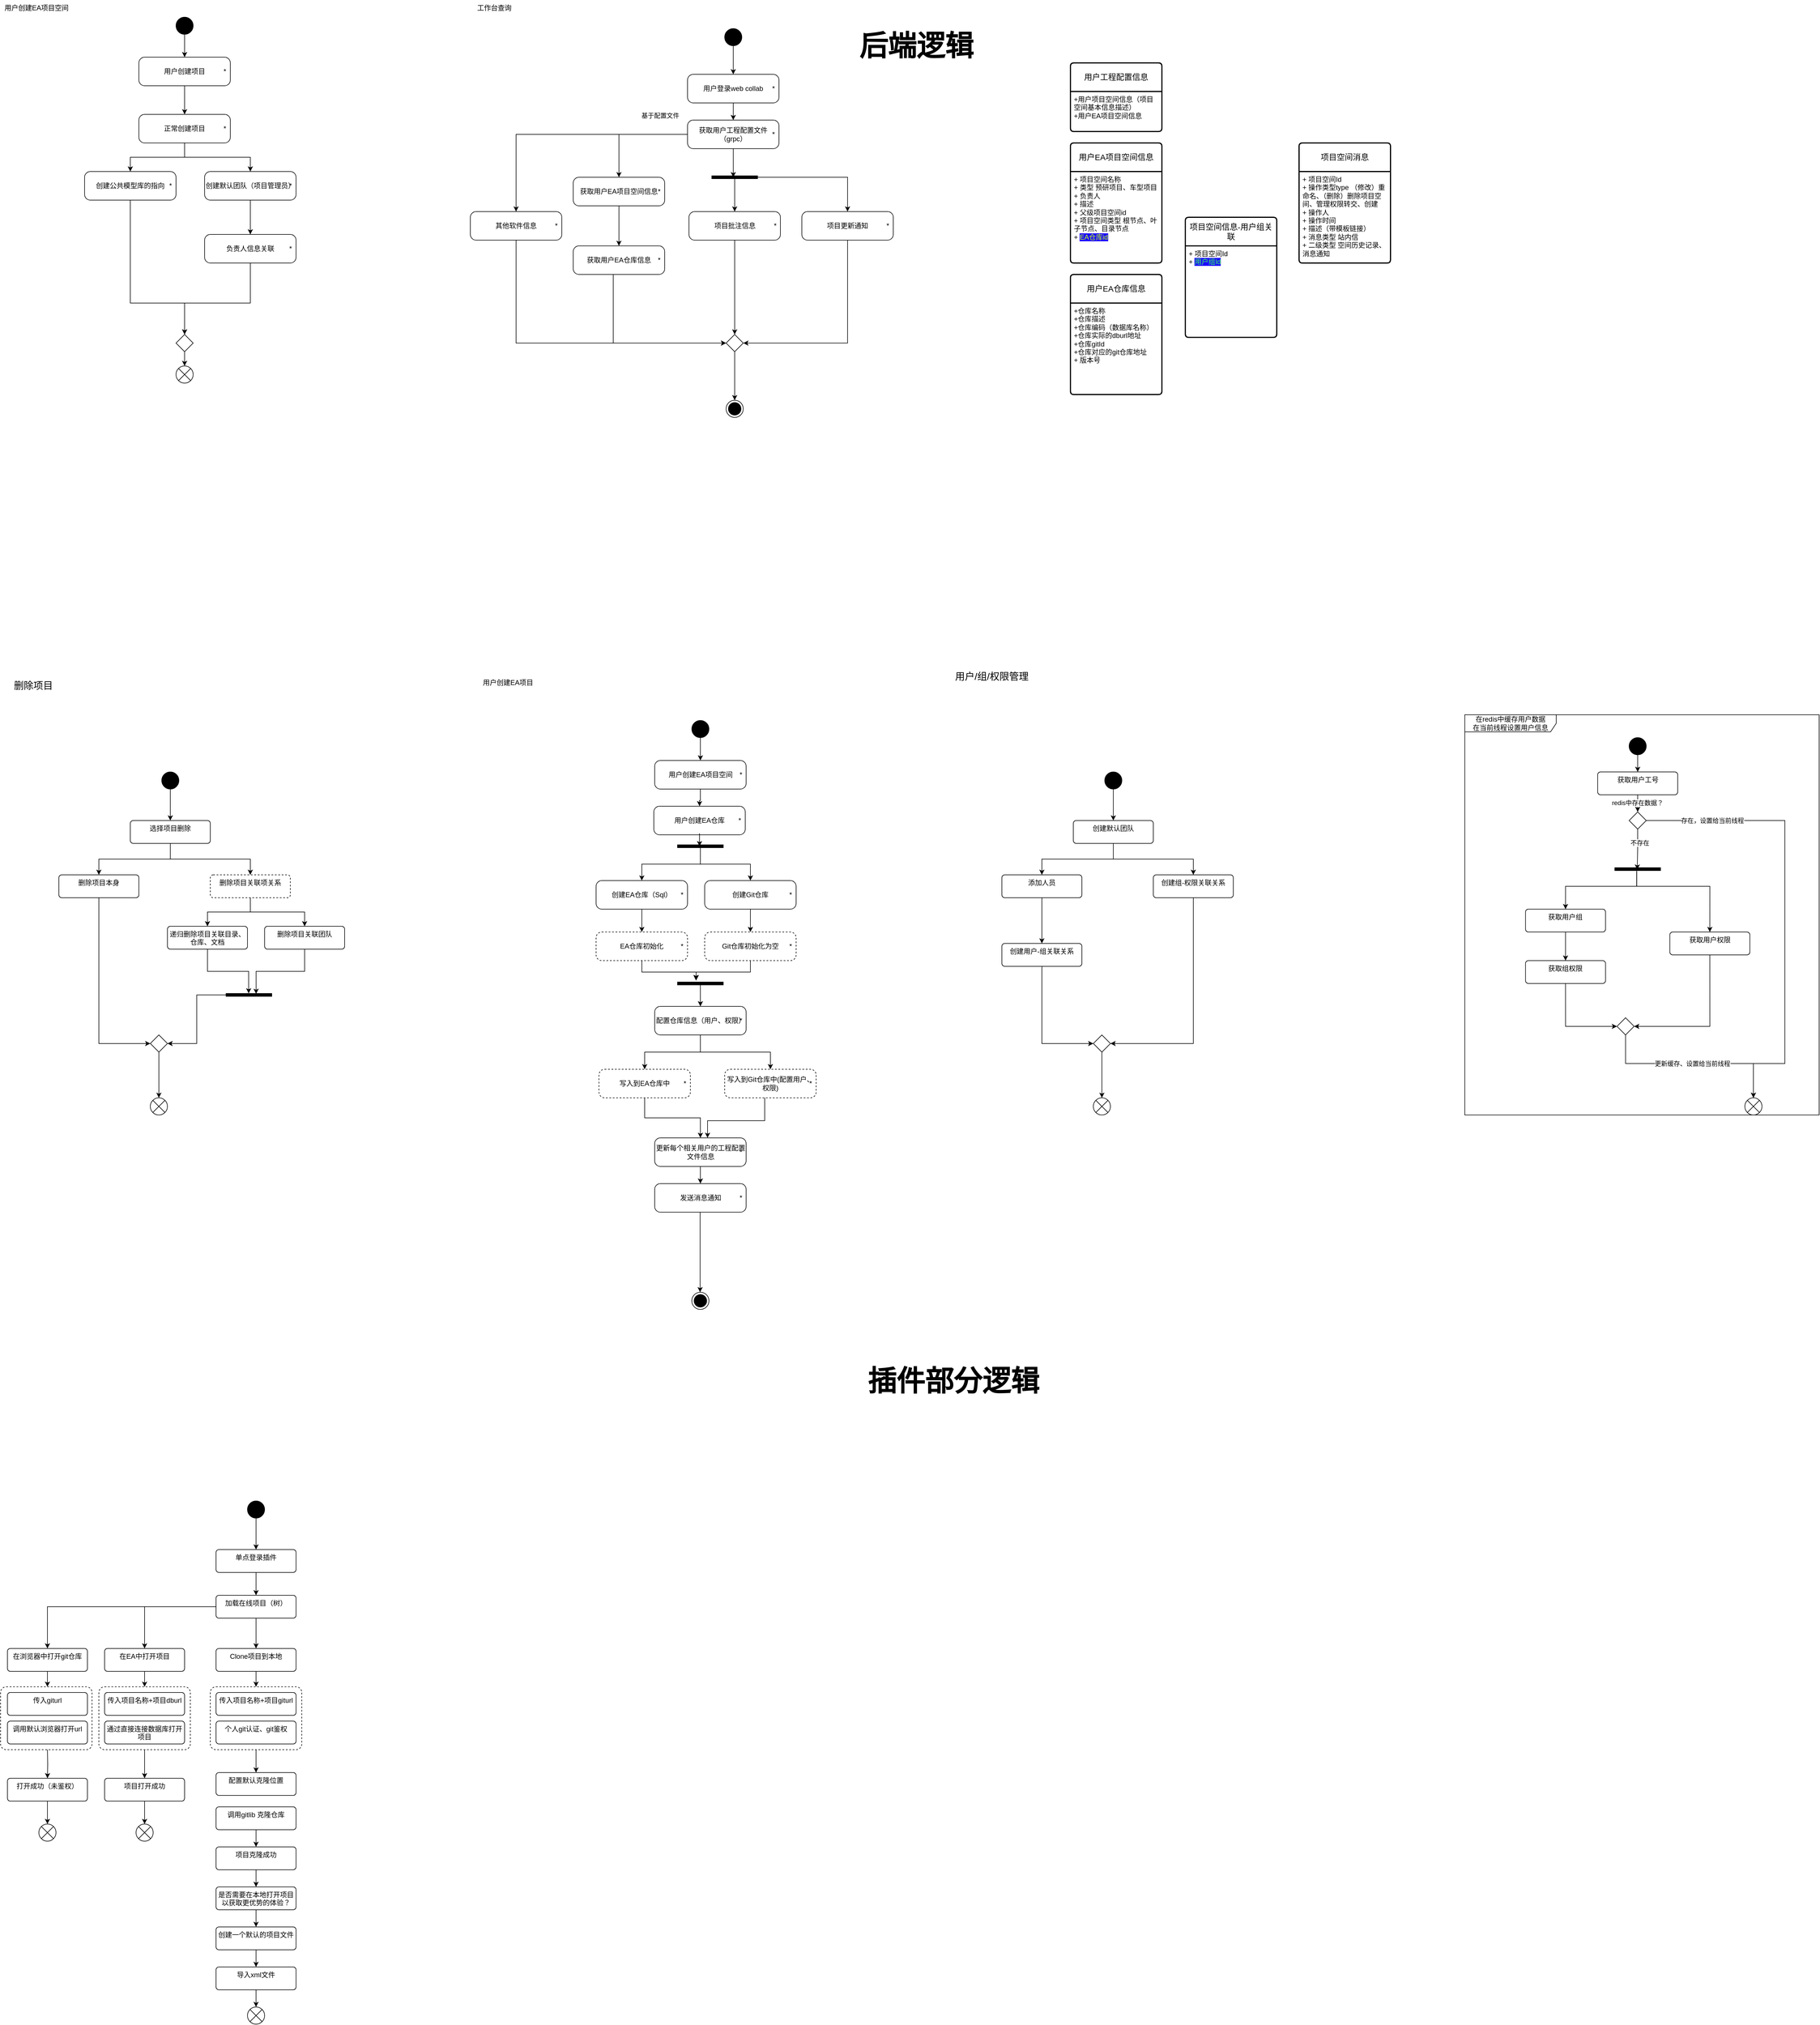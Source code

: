 <mxfile version="26.0.16">
  <diagram name="第 1 页" id="YNdHfXmyiviY9QAdafFr">
    <mxGraphModel dx="3023" dy="798" grid="1" gridSize="10" guides="1" tooltips="1" connect="1" arrows="1" fold="1" page="1" pageScale="1" pageWidth="827" pageHeight="1169" math="0" shadow="0">
      <root>
        <mxCell id="0" />
        <mxCell id="1" parent="0" />
        <mxCell id="dU9nETvvk-x08kedzOwQ-32" style="edgeStyle=orthogonalEdgeStyle;rounded=0;orthogonalLoop=1;jettySize=auto;html=1;entryX=0.5;entryY=0;entryDx=0;entryDy=0;" edge="1" parent="1" source="dU9nETvvk-x08kedzOwQ-26" target="dU9nETvvk-x08kedzOwQ-30">
          <mxGeometry relative="1" as="geometry" />
        </mxCell>
        <mxCell id="dU9nETvvk-x08kedzOwQ-26" value="" style="html=1;align=center;verticalAlign=top;rounded=1;absoluteArcSize=1;arcSize=20;dashed=1;whiteSpace=wrap;" vertex="1" parent="1">
          <mxGeometry x="-660" y="2950" width="160" height="110" as="geometry" />
        </mxCell>
        <mxCell id="krMl-AVOp_0bmk9KP0Yk-16" style="edgeStyle=orthogonalEdgeStyle;rounded=0;orthogonalLoop=1;jettySize=auto;html=1;entryX=0.5;entryY=0;entryDx=0;entryDy=0;" parent="1" source="krMl-AVOp_0bmk9KP0Yk-4" target="krMl-AVOp_0bmk9KP0Yk-6" edge="1">
          <mxGeometry relative="1" as="geometry" />
        </mxCell>
        <mxCell id="krMl-AVOp_0bmk9KP0Yk-4" value="" style="ellipse;fillColor=strokeColor;html=1;" parent="1" vertex="1">
          <mxGeometry x="435" y="50" width="30" height="30" as="geometry" />
        </mxCell>
        <mxCell id="krMl-AVOp_0bmk9KP0Yk-17" style="edgeStyle=orthogonalEdgeStyle;rounded=0;orthogonalLoop=1;jettySize=auto;html=1;" parent="1" source="krMl-AVOp_0bmk9KP0Yk-6" target="krMl-AVOp_0bmk9KP0Yk-8" edge="1">
          <mxGeometry relative="1" as="geometry" />
        </mxCell>
        <mxCell id="krMl-AVOp_0bmk9KP0Yk-6" value="用户登录web collab" style="html=1;dashed=0;rounded=1;absoluteArcSize=1;arcSize=20;verticalAlign=middle;align=center;whiteSpace=wrap;" parent="1" vertex="1">
          <mxGeometry x="370" y="130" width="160" height="50" as="geometry" />
        </mxCell>
        <mxCell id="krMl-AVOp_0bmk9KP0Yk-7" value="*" style="text;resizeWidth=0;resizeHeight=0;points=[];part=1;verticalAlign=middle;align=center;html=1;" parent="krMl-AVOp_0bmk9KP0Yk-6" vertex="1">
          <mxGeometry x="1" y="0.5" width="20" height="20" relative="1" as="geometry">
            <mxPoint x="-20" y="-10" as="offset" />
          </mxGeometry>
        </mxCell>
        <mxCell id="krMl-AVOp_0bmk9KP0Yk-34" style="edgeStyle=orthogonalEdgeStyle;rounded=0;orthogonalLoop=1;jettySize=auto;html=1;" parent="1" source="krMl-AVOp_0bmk9KP0Yk-8" target="krMl-AVOp_0bmk9KP0Yk-30" edge="1">
          <mxGeometry relative="1" as="geometry" />
        </mxCell>
        <mxCell id="krMl-AVOp_0bmk9KP0Yk-8" value="获取用户工程配置文件（grpc）" style="html=1;dashed=0;rounded=1;absoluteArcSize=1;arcSize=20;verticalAlign=middle;align=center;whiteSpace=wrap;" parent="1" vertex="1">
          <mxGeometry x="370" y="210" width="160" height="50" as="geometry" />
        </mxCell>
        <mxCell id="krMl-AVOp_0bmk9KP0Yk-9" value="*" style="text;resizeWidth=0;resizeHeight=0;points=[];part=1;verticalAlign=middle;align=center;html=1;" parent="krMl-AVOp_0bmk9KP0Yk-8" vertex="1">
          <mxGeometry x="1" y="0.5" width="20" height="20" relative="1" as="geometry">
            <mxPoint x="-20" y="-10" as="offset" />
          </mxGeometry>
        </mxCell>
        <mxCell id="krMl-AVOp_0bmk9KP0Yk-38" style="edgeStyle=orthogonalEdgeStyle;rounded=0;orthogonalLoop=1;jettySize=auto;html=1;entryX=0;entryY=0.5;entryDx=0;entryDy=0;" parent="1" source="krMl-AVOp_0bmk9KP0Yk-10" target="krMl-AVOp_0bmk9KP0Yk-36" edge="1">
          <mxGeometry relative="1" as="geometry">
            <Array as="points">
              <mxPoint x="240" y="600" />
            </Array>
          </mxGeometry>
        </mxCell>
        <mxCell id="krMl-AVOp_0bmk9KP0Yk-10" value="获取用户EA仓库信息" style="html=1;dashed=0;rounded=1;absoluteArcSize=1;arcSize=20;verticalAlign=middle;align=center;whiteSpace=wrap;" parent="1" vertex="1">
          <mxGeometry x="170" y="430" width="160" height="50" as="geometry" />
        </mxCell>
        <mxCell id="krMl-AVOp_0bmk9KP0Yk-11" value="*" style="text;resizeWidth=0;resizeHeight=0;points=[];part=1;verticalAlign=middle;align=center;html=1;" parent="krMl-AVOp_0bmk9KP0Yk-10" vertex="1">
          <mxGeometry x="1" y="0.5" width="20" height="20" relative="1" as="geometry">
            <mxPoint x="-20" y="-10" as="offset" />
          </mxGeometry>
        </mxCell>
        <mxCell id="krMl-AVOp_0bmk9KP0Yk-12" value="用户EA仓库信息" style="swimlane;childLayout=stackLayout;horizontal=1;startSize=50;horizontalStack=0;rounded=1;fontSize=14;fontStyle=0;strokeWidth=2;resizeParent=0;resizeLast=1;shadow=0;dashed=0;align=center;arcSize=4;whiteSpace=wrap;html=1;" parent="1" vertex="1">
          <mxGeometry x="1040" y="480" width="160" height="210" as="geometry" />
        </mxCell>
        <mxCell id="krMl-AVOp_0bmk9KP0Yk-13" value="+仓库名称&lt;div&gt;+仓库描述&lt;br&gt;&lt;div&gt;+仓库编码（数据库名称）&lt;br&gt;+仓库实际的dburl地址&lt;/div&gt;&lt;div&gt;+仓库gitId&lt;br&gt;+仓库对应的git仓库地址&lt;div&gt;+ 版本号&lt;/div&gt;&lt;div&gt;&lt;br&gt;&lt;/div&gt;&lt;div&gt;&lt;div&gt;&lt;br&gt;&lt;/div&gt;&lt;/div&gt;&lt;/div&gt;&lt;/div&gt;" style="align=left;strokeColor=none;fillColor=none;spacingLeft=4;spacingRight=4;fontSize=12;verticalAlign=top;resizable=0;rotatable=0;part=1;html=1;whiteSpace=wrap;" parent="krMl-AVOp_0bmk9KP0Yk-12" vertex="1">
          <mxGeometry y="50" width="160" height="160" as="geometry" />
        </mxCell>
        <mxCell id="krMl-AVOp_0bmk9KP0Yk-14" value="用户工程配置信息" style="swimlane;childLayout=stackLayout;horizontal=1;startSize=50;horizontalStack=0;rounded=1;fontSize=14;fontStyle=0;strokeWidth=2;resizeParent=0;resizeLast=1;shadow=0;dashed=0;align=center;arcSize=4;whiteSpace=wrap;html=1;" parent="1" vertex="1">
          <mxGeometry x="1040" y="110" width="160" height="120" as="geometry" />
        </mxCell>
        <mxCell id="krMl-AVOp_0bmk9KP0Yk-15" value="+用户项目空间信息（项目空间基本信息描述）&lt;div&gt;+用户EA项目空间信息&lt;/div&gt;" style="align=left;strokeColor=none;fillColor=none;spacingLeft=4;spacingRight=4;fontSize=12;verticalAlign=top;resizable=0;rotatable=0;part=1;html=1;whiteSpace=wrap;" parent="krMl-AVOp_0bmk9KP0Yk-14" vertex="1">
          <mxGeometry y="50" width="160" height="70" as="geometry" />
        </mxCell>
        <mxCell id="krMl-AVOp_0bmk9KP0Yk-18" style="edgeStyle=orthogonalEdgeStyle;rounded=0;orthogonalLoop=1;jettySize=auto;html=1;entryX=0.5;entryY=0;entryDx=0;entryDy=0;" parent="1" source="krMl-AVOp_0bmk9KP0Yk-8" target="krMl-AVOp_0bmk9KP0Yk-80" edge="1">
          <mxGeometry relative="1" as="geometry" />
        </mxCell>
        <mxCell id="krMl-AVOp_0bmk9KP0Yk-19" value="基于配置文件" style="edgeLabel;html=1;align=center;verticalAlign=middle;resizable=0;points=[];" parent="krMl-AVOp_0bmk9KP0Yk-18" vertex="1" connectable="0">
          <mxGeometry x="0.157" y="-2" relative="1" as="geometry">
            <mxPoint x="65" y="-31" as="offset" />
          </mxGeometry>
        </mxCell>
        <mxCell id="krMl-AVOp_0bmk9KP0Yk-24" style="edgeStyle=orthogonalEdgeStyle;rounded=0;orthogonalLoop=1;jettySize=auto;html=1;entryX=0.5;entryY=0;entryDx=0;entryDy=0;" parent="1" source="krMl-AVOp_0bmk9KP0Yk-20" target="krMl-AVOp_0bmk9KP0Yk-22" edge="1">
          <mxGeometry relative="1" as="geometry" />
        </mxCell>
        <mxCell id="krMl-AVOp_0bmk9KP0Yk-27" style="edgeStyle=orthogonalEdgeStyle;rounded=0;orthogonalLoop=1;jettySize=auto;html=1;entryX=0.5;entryY=0;entryDx=0;entryDy=0;" parent="1" source="krMl-AVOp_0bmk9KP0Yk-20" target="krMl-AVOp_0bmk9KP0Yk-25" edge="1">
          <mxGeometry relative="1" as="geometry" />
        </mxCell>
        <mxCell id="krMl-AVOp_0bmk9KP0Yk-20" value="" style="html=1;points=[];perimeter=orthogonalPerimeter;fillColor=strokeColor;rotation=90;" parent="1" vertex="1">
          <mxGeometry x="450" y="270" width="5" height="80" as="geometry" />
        </mxCell>
        <mxCell id="krMl-AVOp_0bmk9KP0Yk-21" style="edgeStyle=orthogonalEdgeStyle;rounded=0;orthogonalLoop=1;jettySize=auto;html=1;entryX=0.5;entryY=0.531;entryDx=0;entryDy=0;entryPerimeter=0;" parent="1" source="krMl-AVOp_0bmk9KP0Yk-8" target="krMl-AVOp_0bmk9KP0Yk-20" edge="1">
          <mxGeometry relative="1" as="geometry" />
        </mxCell>
        <mxCell id="krMl-AVOp_0bmk9KP0Yk-39" style="edgeStyle=orthogonalEdgeStyle;rounded=0;orthogonalLoop=1;jettySize=auto;html=1;entryX=0.5;entryY=0;entryDx=0;entryDy=0;" parent="1" source="krMl-AVOp_0bmk9KP0Yk-22" target="krMl-AVOp_0bmk9KP0Yk-36" edge="1">
          <mxGeometry relative="1" as="geometry" />
        </mxCell>
        <mxCell id="krMl-AVOp_0bmk9KP0Yk-22" value="项目批注信息" style="html=1;dashed=0;rounded=1;absoluteArcSize=1;arcSize=20;verticalAlign=middle;align=center;whiteSpace=wrap;" parent="1" vertex="1">
          <mxGeometry x="372.5" y="370" width="160" height="50" as="geometry" />
        </mxCell>
        <mxCell id="krMl-AVOp_0bmk9KP0Yk-23" value="*" style="text;resizeWidth=0;resizeHeight=0;points=[];part=1;verticalAlign=middle;align=center;html=1;" parent="krMl-AVOp_0bmk9KP0Yk-22" vertex="1">
          <mxGeometry x="1" y="0.5" width="20" height="20" relative="1" as="geometry">
            <mxPoint x="-20" y="-10" as="offset" />
          </mxGeometry>
        </mxCell>
        <mxCell id="krMl-AVOp_0bmk9KP0Yk-40" style="edgeStyle=orthogonalEdgeStyle;rounded=0;orthogonalLoop=1;jettySize=auto;html=1;entryX=1;entryY=0.5;entryDx=0;entryDy=0;" parent="1" source="krMl-AVOp_0bmk9KP0Yk-25" target="krMl-AVOp_0bmk9KP0Yk-36" edge="1">
          <mxGeometry relative="1" as="geometry">
            <Array as="points">
              <mxPoint x="650" y="600" />
            </Array>
          </mxGeometry>
        </mxCell>
        <mxCell id="krMl-AVOp_0bmk9KP0Yk-25" value="项目更新通知" style="html=1;dashed=0;rounded=1;absoluteArcSize=1;arcSize=20;verticalAlign=middle;align=center;whiteSpace=wrap;" parent="1" vertex="1">
          <mxGeometry x="570" y="370" width="160" height="50" as="geometry" />
        </mxCell>
        <mxCell id="krMl-AVOp_0bmk9KP0Yk-26" value="*" style="text;resizeWidth=0;resizeHeight=0;points=[];part=1;verticalAlign=middle;align=center;html=1;" parent="krMl-AVOp_0bmk9KP0Yk-25" vertex="1">
          <mxGeometry x="1" y="0.5" width="20" height="20" relative="1" as="geometry">
            <mxPoint x="-20" y="-10" as="offset" />
          </mxGeometry>
        </mxCell>
        <mxCell id="krMl-AVOp_0bmk9KP0Yk-58" style="edgeStyle=orthogonalEdgeStyle;rounded=0;orthogonalLoop=1;jettySize=auto;html=1;entryX=0.5;entryY=0;entryDx=0;entryDy=0;" parent="1" source="krMl-AVOp_0bmk9KP0Yk-28" target="krMl-AVOp_0bmk9KP0Yk-85" edge="1">
          <mxGeometry relative="1" as="geometry" />
        </mxCell>
        <mxCell id="krMl-AVOp_0bmk9KP0Yk-28" value="" style="ellipse;fillColor=strokeColor;html=1;" parent="1" vertex="1">
          <mxGeometry x="377.5" y="1260" width="30" height="30" as="geometry" />
        </mxCell>
        <mxCell id="krMl-AVOp_0bmk9KP0Yk-37" style="edgeStyle=orthogonalEdgeStyle;rounded=0;orthogonalLoop=1;jettySize=auto;html=1;entryX=0;entryY=0.5;entryDx=0;entryDy=0;" parent="1" source="krMl-AVOp_0bmk9KP0Yk-30" target="krMl-AVOp_0bmk9KP0Yk-36" edge="1">
          <mxGeometry relative="1" as="geometry">
            <Array as="points">
              <mxPoint x="70" y="600" />
            </Array>
          </mxGeometry>
        </mxCell>
        <mxCell id="krMl-AVOp_0bmk9KP0Yk-30" value="其他软件信息" style="html=1;dashed=0;rounded=1;absoluteArcSize=1;arcSize=20;verticalAlign=middle;align=center;whiteSpace=wrap;" parent="1" vertex="1">
          <mxGeometry x="-10" y="370" width="160" height="50" as="geometry" />
        </mxCell>
        <mxCell id="krMl-AVOp_0bmk9KP0Yk-31" value="*" style="text;resizeWidth=0;resizeHeight=0;points=[];part=1;verticalAlign=middle;align=center;html=1;" parent="krMl-AVOp_0bmk9KP0Yk-30" vertex="1">
          <mxGeometry x="1" y="0.5" width="20" height="20" relative="1" as="geometry">
            <mxPoint x="-20" y="-10" as="offset" />
          </mxGeometry>
        </mxCell>
        <mxCell id="krMl-AVOp_0bmk9KP0Yk-35" value="" style="ellipse;html=1;shape=endState;fillColor=strokeColor;" parent="1" vertex="1">
          <mxGeometry x="437.5" y="700" width="30" height="30" as="geometry" />
        </mxCell>
        <mxCell id="krMl-AVOp_0bmk9KP0Yk-41" style="edgeStyle=orthogonalEdgeStyle;rounded=0;orthogonalLoop=1;jettySize=auto;html=1;" parent="1" source="krMl-AVOp_0bmk9KP0Yk-36" target="krMl-AVOp_0bmk9KP0Yk-35" edge="1">
          <mxGeometry relative="1" as="geometry" />
        </mxCell>
        <mxCell id="krMl-AVOp_0bmk9KP0Yk-36" value="" style="rhombus;" parent="1" vertex="1">
          <mxGeometry x="437.5" y="585" width="30" height="30" as="geometry" />
        </mxCell>
        <mxCell id="krMl-AVOp_0bmk9KP0Yk-43" value="用户创建EA仓库" style="html=1;dashed=0;rounded=1;absoluteArcSize=1;arcSize=20;verticalAlign=middle;align=center;whiteSpace=wrap;" parent="1" vertex="1">
          <mxGeometry x="311" y="1410" width="160" height="50" as="geometry" />
        </mxCell>
        <mxCell id="krMl-AVOp_0bmk9KP0Yk-44" value="*" style="text;resizeWidth=0;resizeHeight=0;points=[];part=1;verticalAlign=middle;align=center;html=1;" parent="krMl-AVOp_0bmk9KP0Yk-43" vertex="1">
          <mxGeometry x="1" y="0.5" width="20" height="20" relative="1" as="geometry">
            <mxPoint x="-20" y="-10" as="offset" />
          </mxGeometry>
        </mxCell>
        <mxCell id="krMl-AVOp_0bmk9KP0Yk-60" style="edgeStyle=orthogonalEdgeStyle;rounded=0;orthogonalLoop=1;jettySize=auto;html=1;entryX=0.5;entryY=0;entryDx=0;entryDy=0;" parent="1" source="krMl-AVOp_0bmk9KP0Yk-45" target="krMl-AVOp_0bmk9KP0Yk-46" edge="1">
          <mxGeometry relative="1" as="geometry" />
        </mxCell>
        <mxCell id="krMl-AVOp_0bmk9KP0Yk-61" style="edgeStyle=orthogonalEdgeStyle;rounded=0;orthogonalLoop=1;jettySize=auto;html=1;entryX=0.5;entryY=0;entryDx=0;entryDy=0;" parent="1" source="krMl-AVOp_0bmk9KP0Yk-45" target="krMl-AVOp_0bmk9KP0Yk-48" edge="1">
          <mxGeometry relative="1" as="geometry" />
        </mxCell>
        <mxCell id="krMl-AVOp_0bmk9KP0Yk-45" value="" style="html=1;points=[];perimeter=orthogonalPerimeter;fillColor=strokeColor;rotation=90;" parent="1" vertex="1">
          <mxGeometry x="390" y="1440" width="5" height="80" as="geometry" />
        </mxCell>
        <mxCell id="krMl-AVOp_0bmk9KP0Yk-62" style="edgeStyle=orthogonalEdgeStyle;rounded=0;orthogonalLoop=1;jettySize=auto;html=1;" parent="1" source="krMl-AVOp_0bmk9KP0Yk-46" target="krMl-AVOp_0bmk9KP0Yk-52" edge="1">
          <mxGeometry relative="1" as="geometry" />
        </mxCell>
        <mxCell id="krMl-AVOp_0bmk9KP0Yk-46" value="创建EA仓库（Sql）" style="html=1;dashed=0;rounded=1;absoluteArcSize=1;arcSize=20;verticalAlign=middle;align=center;whiteSpace=wrap;" parent="1" vertex="1">
          <mxGeometry x="210" y="1540" width="160" height="50" as="geometry" />
        </mxCell>
        <mxCell id="krMl-AVOp_0bmk9KP0Yk-47" value="*" style="text;resizeWidth=0;resizeHeight=0;points=[];part=1;verticalAlign=middle;align=center;html=1;" parent="krMl-AVOp_0bmk9KP0Yk-46" vertex="1">
          <mxGeometry x="1" y="0.5" width="20" height="20" relative="1" as="geometry">
            <mxPoint x="-20" y="-10" as="offset" />
          </mxGeometry>
        </mxCell>
        <mxCell id="krMl-AVOp_0bmk9KP0Yk-63" style="edgeStyle=orthogonalEdgeStyle;rounded=0;orthogonalLoop=1;jettySize=auto;html=1;entryX=0.5;entryY=0;entryDx=0;entryDy=0;" parent="1" source="krMl-AVOp_0bmk9KP0Yk-48" target="krMl-AVOp_0bmk9KP0Yk-54" edge="1">
          <mxGeometry relative="1" as="geometry" />
        </mxCell>
        <mxCell id="krMl-AVOp_0bmk9KP0Yk-48" value="创建Git仓库" style="html=1;dashed=0;rounded=1;absoluteArcSize=1;arcSize=20;verticalAlign=middle;align=center;whiteSpace=wrap;" parent="1" vertex="1">
          <mxGeometry x="400" y="1540" width="160" height="50" as="geometry" />
        </mxCell>
        <mxCell id="krMl-AVOp_0bmk9KP0Yk-49" value="*" style="text;resizeWidth=0;resizeHeight=0;points=[];part=1;verticalAlign=middle;align=center;html=1;" parent="krMl-AVOp_0bmk9KP0Yk-48" vertex="1">
          <mxGeometry x="1" y="0.5" width="20" height="20" relative="1" as="geometry">
            <mxPoint x="-20" y="-10" as="offset" />
          </mxGeometry>
        </mxCell>
        <mxCell id="krMl-AVOp_0bmk9KP0Yk-71" style="edgeStyle=orthogonalEdgeStyle;rounded=0;orthogonalLoop=1;jettySize=auto;html=1;entryX=0.5;entryY=0;entryDx=0;entryDy=0;" parent="1" source="krMl-AVOp_0bmk9KP0Yk-50" target="krMl-AVOp_0bmk9KP0Yk-67" edge="1">
          <mxGeometry relative="1" as="geometry" />
        </mxCell>
        <mxCell id="krMl-AVOp_0bmk9KP0Yk-72" style="edgeStyle=orthogonalEdgeStyle;rounded=0;orthogonalLoop=1;jettySize=auto;html=1;entryX=0.5;entryY=0;entryDx=0;entryDy=0;" parent="1" source="krMl-AVOp_0bmk9KP0Yk-50" target="krMl-AVOp_0bmk9KP0Yk-69" edge="1">
          <mxGeometry relative="1" as="geometry" />
        </mxCell>
        <mxCell id="krMl-AVOp_0bmk9KP0Yk-50" value="配置仓库信息（用户、权限）" style="html=1;dashed=0;rounded=1;absoluteArcSize=1;arcSize=20;verticalAlign=middle;align=center;whiteSpace=wrap;" parent="1" vertex="1">
          <mxGeometry x="312.5" y="1760" width="160" height="50" as="geometry" />
        </mxCell>
        <mxCell id="krMl-AVOp_0bmk9KP0Yk-51" value="*" style="text;resizeWidth=0;resizeHeight=0;points=[];part=1;verticalAlign=middle;align=center;html=1;" parent="krMl-AVOp_0bmk9KP0Yk-50" vertex="1">
          <mxGeometry x="1" y="0.5" width="20" height="20" relative="1" as="geometry">
            <mxPoint x="-20" y="-10" as="offset" />
          </mxGeometry>
        </mxCell>
        <mxCell id="krMl-AVOp_0bmk9KP0Yk-52" value="EA仓库初始化" style="html=1;dashed=1;rounded=1;absoluteArcSize=1;arcSize=20;verticalAlign=middle;align=center;whiteSpace=wrap;" parent="1" vertex="1">
          <mxGeometry x="210" y="1630" width="160" height="50" as="geometry" />
        </mxCell>
        <mxCell id="krMl-AVOp_0bmk9KP0Yk-53" value="*" style="text;resizeWidth=0;resizeHeight=0;points=[];part=1;verticalAlign=middle;align=center;html=1;dashed=1;" parent="krMl-AVOp_0bmk9KP0Yk-52" vertex="1">
          <mxGeometry x="1" y="0.5" width="20" height="20" relative="1" as="geometry">
            <mxPoint x="-20" y="-10" as="offset" />
          </mxGeometry>
        </mxCell>
        <mxCell id="krMl-AVOp_0bmk9KP0Yk-54" value="Git仓库初始化为空" style="html=1;dashed=1;rounded=1;absoluteArcSize=1;arcSize=20;verticalAlign=middle;align=center;whiteSpace=wrap;" parent="1" vertex="1">
          <mxGeometry x="400" y="1630" width="160" height="50" as="geometry" />
        </mxCell>
        <mxCell id="krMl-AVOp_0bmk9KP0Yk-55" value="*" style="text;resizeWidth=0;resizeHeight=0;points=[];part=1;verticalAlign=middle;align=center;html=1;dashed=1;" parent="krMl-AVOp_0bmk9KP0Yk-54" vertex="1">
          <mxGeometry x="1" y="0.5" width="20" height="20" relative="1" as="geometry">
            <mxPoint x="-20" y="-10" as="offset" />
          </mxGeometry>
        </mxCell>
        <mxCell id="krMl-AVOp_0bmk9KP0Yk-66" style="edgeStyle=orthogonalEdgeStyle;rounded=0;orthogonalLoop=1;jettySize=auto;html=1;entryX=0.5;entryY=0;entryDx=0;entryDy=0;" parent="1" source="krMl-AVOp_0bmk9KP0Yk-56" target="krMl-AVOp_0bmk9KP0Yk-50" edge="1">
          <mxGeometry relative="1" as="geometry" />
        </mxCell>
        <mxCell id="krMl-AVOp_0bmk9KP0Yk-56" value="" style="html=1;points=[];perimeter=orthogonalPerimeter;fillColor=strokeColor;rotation=90;" parent="1" vertex="1">
          <mxGeometry x="390" y="1680" width="5" height="80" as="geometry" />
        </mxCell>
        <mxCell id="krMl-AVOp_0bmk9KP0Yk-59" style="edgeStyle=orthogonalEdgeStyle;rounded=0;orthogonalLoop=1;jettySize=auto;html=1;entryX=0.5;entryY=0.519;entryDx=0;entryDy=0;entryPerimeter=0;" parent="1" source="krMl-AVOp_0bmk9KP0Yk-43" target="krMl-AVOp_0bmk9KP0Yk-45" edge="1">
          <mxGeometry relative="1" as="geometry" />
        </mxCell>
        <mxCell id="krMl-AVOp_0bmk9KP0Yk-64" style="edgeStyle=orthogonalEdgeStyle;rounded=0;orthogonalLoop=1;jettySize=auto;html=1;entryX=-0.5;entryY=0.594;entryDx=0;entryDy=0;entryPerimeter=0;" parent="1" source="krMl-AVOp_0bmk9KP0Yk-52" target="krMl-AVOp_0bmk9KP0Yk-56" edge="1">
          <mxGeometry relative="1" as="geometry" />
        </mxCell>
        <mxCell id="krMl-AVOp_0bmk9KP0Yk-65" style="edgeStyle=orthogonalEdgeStyle;rounded=0;orthogonalLoop=1;jettySize=auto;html=1;entryX=-0.7;entryY=0.594;entryDx=0;entryDy=0;entryPerimeter=0;" parent="1" source="krMl-AVOp_0bmk9KP0Yk-54" target="krMl-AVOp_0bmk9KP0Yk-56" edge="1">
          <mxGeometry relative="1" as="geometry" />
        </mxCell>
        <mxCell id="krMl-AVOp_0bmk9KP0Yk-75" style="edgeStyle=orthogonalEdgeStyle;rounded=0;orthogonalLoop=1;jettySize=auto;html=1;" parent="1" source="krMl-AVOp_0bmk9KP0Yk-67" target="krMl-AVOp_0bmk9KP0Yk-73" edge="1">
          <mxGeometry relative="1" as="geometry" />
        </mxCell>
        <mxCell id="krMl-AVOp_0bmk9KP0Yk-67" value="写入到EA仓库中" style="html=1;dashed=1;rounded=1;absoluteArcSize=1;arcSize=20;verticalAlign=middle;align=center;whiteSpace=wrap;" parent="1" vertex="1">
          <mxGeometry x="215" y="1870" width="160" height="50" as="geometry" />
        </mxCell>
        <mxCell id="krMl-AVOp_0bmk9KP0Yk-68" value="*" style="text;resizeWidth=0;resizeHeight=0;points=[];part=1;verticalAlign=middle;align=center;html=1;dashed=1;" parent="krMl-AVOp_0bmk9KP0Yk-67" vertex="1">
          <mxGeometry x="1" y="0.5" width="20" height="20" relative="1" as="geometry">
            <mxPoint x="-20" y="-10" as="offset" />
          </mxGeometry>
        </mxCell>
        <mxCell id="krMl-AVOp_0bmk9KP0Yk-76" style="edgeStyle=orthogonalEdgeStyle;rounded=0;orthogonalLoop=1;jettySize=auto;html=1;" parent="1" source="krMl-AVOp_0bmk9KP0Yk-69" edge="1">
          <mxGeometry relative="1" as="geometry">
            <mxPoint x="405.0" y="1990" as="targetPoint" />
            <Array as="points">
              <mxPoint x="505" y="1960" />
              <mxPoint x="405" y="1960" />
            </Array>
          </mxGeometry>
        </mxCell>
        <mxCell id="krMl-AVOp_0bmk9KP0Yk-69" value="写入到Git仓库中(配置用户、权限)" style="html=1;dashed=1;rounded=1;absoluteArcSize=1;arcSize=20;verticalAlign=middle;align=center;whiteSpace=wrap;" parent="1" vertex="1">
          <mxGeometry x="435" y="1870" width="160" height="50" as="geometry" />
        </mxCell>
        <mxCell id="krMl-AVOp_0bmk9KP0Yk-70" value="*" style="text;resizeWidth=0;resizeHeight=0;points=[];part=1;verticalAlign=middle;align=center;html=1;dashed=1;" parent="krMl-AVOp_0bmk9KP0Yk-69" vertex="1">
          <mxGeometry x="1" y="0.5" width="20" height="20" relative="1" as="geometry">
            <mxPoint x="-20" y="-10" as="offset" />
          </mxGeometry>
        </mxCell>
        <mxCell id="krMl-AVOp_0bmk9KP0Yk-78" style="edgeStyle=orthogonalEdgeStyle;rounded=0;orthogonalLoop=1;jettySize=auto;html=1;entryX=0.5;entryY=0;entryDx=0;entryDy=0;" parent="1" source="krMl-AVOp_0bmk9KP0Yk-73" target="_5v5E0PLDqo6i5ZXU9i_-52" edge="1">
          <mxGeometry relative="1" as="geometry" />
        </mxCell>
        <mxCell id="krMl-AVOp_0bmk9KP0Yk-73" value="更新每个相关用户的工程配置文件信息" style="html=1;dashed=0;rounded=1;absoluteArcSize=1;arcSize=20;verticalAlign=middle;align=center;whiteSpace=wrap;" parent="1" vertex="1">
          <mxGeometry x="312.5" y="1990" width="160" height="50" as="geometry" />
        </mxCell>
        <mxCell id="krMl-AVOp_0bmk9KP0Yk-74" value="*" style="text;resizeWidth=0;resizeHeight=0;points=[];part=1;verticalAlign=middle;align=center;html=1;" parent="krMl-AVOp_0bmk9KP0Yk-73" vertex="1">
          <mxGeometry x="1" y="0.5" width="20" height="20" relative="1" as="geometry">
            <mxPoint x="-20" y="-10" as="offset" />
          </mxGeometry>
        </mxCell>
        <mxCell id="krMl-AVOp_0bmk9KP0Yk-77" value="" style="ellipse;html=1;shape=endState;fillColor=strokeColor;" parent="1" vertex="1">
          <mxGeometry x="377.5" y="2260" width="30" height="30" as="geometry" />
        </mxCell>
        <mxCell id="krMl-AVOp_0bmk9KP0Yk-82" style="edgeStyle=orthogonalEdgeStyle;rounded=0;orthogonalLoop=1;jettySize=auto;html=1;" parent="1" source="krMl-AVOp_0bmk9KP0Yk-80" target="krMl-AVOp_0bmk9KP0Yk-10" edge="1">
          <mxGeometry relative="1" as="geometry" />
        </mxCell>
        <mxCell id="krMl-AVOp_0bmk9KP0Yk-80" value="获取用户EA项目空间信息" style="html=1;dashed=0;rounded=1;absoluteArcSize=1;arcSize=20;verticalAlign=middle;align=center;whiteSpace=wrap;" parent="1" vertex="1">
          <mxGeometry x="170" y="310" width="160" height="50" as="geometry" />
        </mxCell>
        <mxCell id="krMl-AVOp_0bmk9KP0Yk-81" value="*" style="text;resizeWidth=0;resizeHeight=0;points=[];part=1;verticalAlign=middle;align=center;html=1;" parent="krMl-AVOp_0bmk9KP0Yk-80" vertex="1">
          <mxGeometry x="1" y="0.5" width="20" height="20" relative="1" as="geometry">
            <mxPoint x="-20" y="-10" as="offset" />
          </mxGeometry>
        </mxCell>
        <mxCell id="krMl-AVOp_0bmk9KP0Yk-83" value="用户EA项目空间信息" style="swimlane;childLayout=stackLayout;horizontal=1;startSize=50;horizontalStack=0;rounded=1;fontSize=14;fontStyle=0;strokeWidth=2;resizeParent=0;resizeLast=1;shadow=0;dashed=0;align=center;arcSize=4;whiteSpace=wrap;html=1;" parent="1" vertex="1">
          <mxGeometry x="1040" y="250" width="160" height="210" as="geometry" />
        </mxCell>
        <mxCell id="krMl-AVOp_0bmk9KP0Yk-84" value="+ 项目空间名称&lt;div&gt;+ 类型 预研项目、车型项目&lt;/div&gt;&lt;div&gt;+ 负责人&lt;/div&gt;&lt;div&gt;+ 描述&lt;/div&gt;&lt;div&gt;+ 父级项目空间id&lt;/div&gt;&lt;div&gt;+ 项目空间类型 根节点、叶子节点、目录节点&lt;/div&gt;&lt;div&gt;+ &lt;font style=&quot;color: rgb(195, 255, 30); background-color: rgb(28, 12, 255);&quot;&gt;EA仓库id&lt;/font&gt;&lt;br&gt;&lt;div&gt;&lt;div&gt;&lt;br&gt;&lt;/div&gt;&lt;/div&gt;&lt;/div&gt;" style="align=left;strokeColor=none;fillColor=none;spacingLeft=4;spacingRight=4;fontSize=12;verticalAlign=top;resizable=0;rotatable=0;part=1;html=1;whiteSpace=wrap;" parent="krMl-AVOp_0bmk9KP0Yk-83" vertex="1">
          <mxGeometry y="50" width="160" height="160" as="geometry" />
        </mxCell>
        <mxCell id="krMl-AVOp_0bmk9KP0Yk-87" style="edgeStyle=orthogonalEdgeStyle;rounded=0;orthogonalLoop=1;jettySize=auto;html=1;entryX=0.5;entryY=0;entryDx=0;entryDy=0;" parent="1" source="krMl-AVOp_0bmk9KP0Yk-85" target="krMl-AVOp_0bmk9KP0Yk-43" edge="1">
          <mxGeometry relative="1" as="geometry" />
        </mxCell>
        <mxCell id="krMl-AVOp_0bmk9KP0Yk-85" value="用户创建EA项目空间" style="html=1;dashed=0;rounded=1;absoluteArcSize=1;arcSize=20;verticalAlign=middle;align=center;whiteSpace=wrap;" parent="1" vertex="1">
          <mxGeometry x="312.5" y="1330" width="160" height="50" as="geometry" />
        </mxCell>
        <mxCell id="krMl-AVOp_0bmk9KP0Yk-86" value="*" style="text;resizeWidth=0;resizeHeight=0;points=[];part=1;verticalAlign=middle;align=center;html=1;" parent="krMl-AVOp_0bmk9KP0Yk-85" vertex="1">
          <mxGeometry x="1" y="0.5" width="20" height="20" relative="1" as="geometry">
            <mxPoint x="-20" y="-10" as="offset" />
          </mxGeometry>
        </mxCell>
        <mxCell id="krMl-AVOp_0bmk9KP0Yk-88" value="项目空间信息-用户组关联" style="swimlane;childLayout=stackLayout;horizontal=1;startSize=50;horizontalStack=0;rounded=1;fontSize=14;fontStyle=0;strokeWidth=2;resizeParent=0;resizeLast=1;shadow=0;dashed=0;align=center;arcSize=4;whiteSpace=wrap;html=1;" parent="1" vertex="1">
          <mxGeometry x="1241" y="380" width="160" height="210" as="geometry" />
        </mxCell>
        <mxCell id="krMl-AVOp_0bmk9KP0Yk-89" value="&lt;div&gt;&lt;div&gt;&lt;div&gt;+ 项目空间Id&lt;/div&gt;&lt;/div&gt;&lt;/div&gt;&lt;div&gt;+ &lt;span style=&quot;background-color: rgb(28, 12, 255);&quot;&gt;&lt;font style=&quot;color: rgb(58, 255, 91);&quot;&gt;用户组Id&lt;/font&gt;&lt;/span&gt;&lt;/div&gt;" style="align=left;strokeColor=none;fillColor=none;spacingLeft=4;spacingRight=4;fontSize=12;verticalAlign=top;resizable=0;rotatable=0;part=1;html=1;whiteSpace=wrap;" parent="krMl-AVOp_0bmk9KP0Yk-88" vertex="1">
          <mxGeometry y="50" width="160" height="160" as="geometry" />
        </mxCell>
        <mxCell id="krMl-AVOp_0bmk9KP0Yk-90" value="项目空间消息" style="swimlane;childLayout=stackLayout;horizontal=1;startSize=50;horizontalStack=0;rounded=1;fontSize=14;fontStyle=0;strokeWidth=2;resizeParent=0;resizeLast=1;shadow=0;dashed=0;align=center;arcSize=4;whiteSpace=wrap;html=1;" parent="1" vertex="1">
          <mxGeometry x="1440" y="250" width="160" height="210" as="geometry" />
        </mxCell>
        <mxCell id="krMl-AVOp_0bmk9KP0Yk-91" value="&lt;div&gt;&lt;div&gt;&lt;div&gt;+ 项目空间Id&lt;/div&gt;&lt;/div&gt;&lt;/div&gt;&lt;div&gt;+ 操作类型type （修改）重命名、（删除）删除项目空间、管理权限转交、创建&lt;/div&gt;&lt;div&gt;+ 操作人&lt;/div&gt;&lt;div&gt;+ 操作时间&lt;/div&gt;&lt;div&gt;+ 描述（带模板链接）&lt;/div&gt;&lt;div&gt;+ 消息类型 站内信&lt;/div&gt;&lt;div&gt;+ 二级类型 空间历史记录、消息通知&amp;nbsp;&lt;/div&gt;" style="align=left;strokeColor=none;fillColor=none;spacingLeft=4;spacingRight=4;fontSize=12;verticalAlign=top;resizable=0;rotatable=0;part=1;html=1;whiteSpace=wrap;" parent="krMl-AVOp_0bmk9KP0Yk-90" vertex="1">
          <mxGeometry y="50" width="160" height="160" as="geometry" />
        </mxCell>
        <mxCell id="_5v5E0PLDqo6i5ZXU9i_-49" style="edgeStyle=orthogonalEdgeStyle;rounded=0;orthogonalLoop=1;jettySize=auto;html=1;entryX=0.5;entryY=0;entryDx=0;entryDy=0;" parent="1" source="_5v5E0PLDqo6i5ZXU9i_-1" target="_5v5E0PLDqo6i5ZXU9i_-3" edge="1">
          <mxGeometry relative="1" as="geometry" />
        </mxCell>
        <mxCell id="_5v5E0PLDqo6i5ZXU9i_-1" value="" style="ellipse;fillColor=strokeColor;html=1;" parent="1" vertex="1">
          <mxGeometry x="-550" y="1350" width="30" height="30" as="geometry" />
        </mxCell>
        <mxCell id="_5v5E0PLDqo6i5ZXU9i_-2" value="删除项目" style="text;html=1;align=center;verticalAlign=middle;resizable=0;points=[];autosize=1;strokeColor=none;fillColor=none;fontSize=17;" parent="1" vertex="1">
          <mxGeometry x="-820" y="1185" width="90" height="30" as="geometry" />
        </mxCell>
        <mxCell id="_5v5E0PLDqo6i5ZXU9i_-6" style="edgeStyle=orthogonalEdgeStyle;rounded=0;orthogonalLoop=1;jettySize=auto;html=1;entryX=0.5;entryY=0;entryDx=0;entryDy=0;" parent="1" source="_5v5E0PLDqo6i5ZXU9i_-3" target="_5v5E0PLDqo6i5ZXU9i_-4" edge="1">
          <mxGeometry relative="1" as="geometry" />
        </mxCell>
        <mxCell id="_5v5E0PLDqo6i5ZXU9i_-7" style="edgeStyle=orthogonalEdgeStyle;rounded=0;orthogonalLoop=1;jettySize=auto;html=1;entryX=0.5;entryY=0;entryDx=0;entryDy=0;" parent="1" source="_5v5E0PLDqo6i5ZXU9i_-3" target="_5v5E0PLDqo6i5ZXU9i_-5" edge="1">
          <mxGeometry relative="1" as="geometry" />
        </mxCell>
        <mxCell id="_5v5E0PLDqo6i5ZXU9i_-3" value="选择项目删除" style="html=1;align=center;verticalAlign=top;rounded=1;absoluteArcSize=1;arcSize=10;dashed=0;whiteSpace=wrap;" parent="1" vertex="1">
          <mxGeometry x="-605" y="1435" width="140" height="40" as="geometry" />
        </mxCell>
        <mxCell id="_5v5E0PLDqo6i5ZXU9i_-46" style="edgeStyle=orthogonalEdgeStyle;rounded=0;orthogonalLoop=1;jettySize=auto;html=1;entryX=0;entryY=0.5;entryDx=0;entryDy=0;" parent="1" source="_5v5E0PLDqo6i5ZXU9i_-4" target="_5v5E0PLDqo6i5ZXU9i_-40" edge="1">
          <mxGeometry relative="1" as="geometry">
            <Array as="points">
              <mxPoint x="-660" y="1825" />
            </Array>
          </mxGeometry>
        </mxCell>
        <mxCell id="_5v5E0PLDqo6i5ZXU9i_-4" value="删除项目本身" style="html=1;align=center;verticalAlign=top;rounded=1;absoluteArcSize=1;arcSize=10;dashed=0;whiteSpace=wrap;" parent="1" vertex="1">
          <mxGeometry x="-730" y="1530" width="140" height="40" as="geometry" />
        </mxCell>
        <mxCell id="_5v5E0PLDqo6i5ZXU9i_-11" style="edgeStyle=orthogonalEdgeStyle;rounded=0;orthogonalLoop=1;jettySize=auto;html=1;entryX=0.5;entryY=0;entryDx=0;entryDy=0;" parent="1" source="_5v5E0PLDqo6i5ZXU9i_-5" target="_5v5E0PLDqo6i5ZXU9i_-8" edge="1">
          <mxGeometry relative="1" as="geometry" />
        </mxCell>
        <mxCell id="_5v5E0PLDqo6i5ZXU9i_-39" style="edgeStyle=orthogonalEdgeStyle;rounded=0;orthogonalLoop=1;jettySize=auto;html=1;entryX=0.5;entryY=0;entryDx=0;entryDy=0;" parent="1" source="_5v5E0PLDqo6i5ZXU9i_-5" target="_5v5E0PLDqo6i5ZXU9i_-38" edge="1">
          <mxGeometry relative="1" as="geometry" />
        </mxCell>
        <mxCell id="_5v5E0PLDqo6i5ZXU9i_-5" value="删除项目关联项关系" style="html=1;align=center;verticalAlign=top;rounded=1;absoluteArcSize=1;arcSize=10;dashed=1;whiteSpace=wrap;" parent="1" vertex="1">
          <mxGeometry x="-465" y="1530" width="140" height="40" as="geometry" />
        </mxCell>
        <mxCell id="_5v5E0PLDqo6i5ZXU9i_-8" value="删除项目关联团队" style="html=1;align=center;verticalAlign=top;rounded=1;absoluteArcSize=1;arcSize=10;dashed=0;whiteSpace=wrap;" parent="1" vertex="1">
          <mxGeometry x="-370" y="1620" width="140" height="40" as="geometry" />
        </mxCell>
        <mxCell id="_5v5E0PLDqo6i5ZXU9i_-12" style="edgeStyle=orthogonalEdgeStyle;rounded=0;orthogonalLoop=1;jettySize=auto;html=1;entryX=0.5;entryY=0;entryDx=0;entryDy=0;" parent="1" source="_5v5E0PLDqo6i5ZXU9i_-13" target="_5v5E0PLDqo6i5ZXU9i_-14" edge="1">
          <mxGeometry relative="1" as="geometry" />
        </mxCell>
        <mxCell id="_5v5E0PLDqo6i5ZXU9i_-13" value="" style="ellipse;fillColor=strokeColor;html=1;" parent="1" vertex="1">
          <mxGeometry x="-525" y="30" width="30" height="30" as="geometry" />
        </mxCell>
        <mxCell id="_5v5E0PLDqo6i5ZXU9i_-19" style="edgeStyle=orthogonalEdgeStyle;rounded=0;orthogonalLoop=1;jettySize=auto;html=1;entryX=0.5;entryY=0;entryDx=0;entryDy=0;" parent="1" source="_5v5E0PLDqo6i5ZXU9i_-14" target="_5v5E0PLDqo6i5ZXU9i_-20" edge="1">
          <mxGeometry relative="1" as="geometry" />
        </mxCell>
        <mxCell id="_5v5E0PLDqo6i5ZXU9i_-14" value="用户创建项目" style="html=1;dashed=0;rounded=1;absoluteArcSize=1;arcSize=20;verticalAlign=middle;align=center;whiteSpace=wrap;" parent="1" vertex="1">
          <mxGeometry x="-590" y="100" width="160" height="50" as="geometry" />
        </mxCell>
        <mxCell id="_5v5E0PLDqo6i5ZXU9i_-15" value="*" style="text;resizeWidth=0;resizeHeight=0;points=[];part=1;verticalAlign=middle;align=center;html=1;" parent="_5v5E0PLDqo6i5ZXU9i_-14" vertex="1">
          <mxGeometry x="1" y="0.5" width="20" height="20" relative="1" as="geometry">
            <mxPoint x="-20" y="-10" as="offset" />
          </mxGeometry>
        </mxCell>
        <mxCell id="_5v5E0PLDqo6i5ZXU9i_-16" value="&lt;span style=&quot;color: rgb(0, 0, 0); font-family: Helvetica; font-size: 12px; font-style: normal; font-variant-ligatures: normal; font-variant-caps: normal; font-weight: 400; letter-spacing: normal; orphans: 2; text-align: center; text-indent: 0px; text-transform: none; widows: 2; word-spacing: 0px; -webkit-text-stroke-width: 0px; white-space: normal; background-color: rgb(251, 251, 251); text-decoration-thickness: initial; text-decoration-style: initial; text-decoration-color: initial; display: inline !important; float: none;&quot;&gt;用户创建EA项目空间&lt;/span&gt;" style="text;whiteSpace=wrap;html=1;" parent="1" vertex="1">
          <mxGeometry x="-827" width="150" height="40" as="geometry" />
        </mxCell>
        <mxCell id="_5v5E0PLDqo6i5ZXU9i_-27" style="edgeStyle=orthogonalEdgeStyle;rounded=0;orthogonalLoop=1;jettySize=auto;html=1;entryX=0.5;entryY=0;entryDx=0;entryDy=0;" parent="1" source="_5v5E0PLDqo6i5ZXU9i_-17" target="_5v5E0PLDqo6i5ZXU9i_-32" edge="1">
          <mxGeometry relative="1" as="geometry">
            <Array as="points">
              <mxPoint x="-605" y="530" />
              <mxPoint x="-510" y="530" />
            </Array>
          </mxGeometry>
        </mxCell>
        <mxCell id="_5v5E0PLDqo6i5ZXU9i_-17" value="创建公共模型库的指向" style="html=1;dashed=0;rounded=1;absoluteArcSize=1;arcSize=20;verticalAlign=middle;align=center;whiteSpace=wrap;" parent="1" vertex="1">
          <mxGeometry x="-685" y="300" width="160" height="50" as="geometry" />
        </mxCell>
        <mxCell id="_5v5E0PLDqo6i5ZXU9i_-18" value="*" style="text;resizeWidth=0;resizeHeight=0;points=[];part=1;verticalAlign=middle;align=center;html=1;" parent="_5v5E0PLDqo6i5ZXU9i_-17" vertex="1">
          <mxGeometry x="1" y="0.5" width="20" height="20" relative="1" as="geometry">
            <mxPoint x="-20" y="-10" as="offset" />
          </mxGeometry>
        </mxCell>
        <mxCell id="_5v5E0PLDqo6i5ZXU9i_-22" style="edgeStyle=orthogonalEdgeStyle;rounded=0;orthogonalLoop=1;jettySize=auto;html=1;" parent="1" source="_5v5E0PLDqo6i5ZXU9i_-20" target="_5v5E0PLDqo6i5ZXU9i_-17" edge="1">
          <mxGeometry relative="1" as="geometry" />
        </mxCell>
        <mxCell id="_5v5E0PLDqo6i5ZXU9i_-25" style="edgeStyle=orthogonalEdgeStyle;rounded=0;orthogonalLoop=1;jettySize=auto;html=1;entryX=0.5;entryY=0;entryDx=0;entryDy=0;" parent="1" source="_5v5E0PLDqo6i5ZXU9i_-20" target="_5v5E0PLDqo6i5ZXU9i_-29" edge="1">
          <mxGeometry relative="1" as="geometry" />
        </mxCell>
        <mxCell id="_5v5E0PLDqo6i5ZXU9i_-20" value="正常创建项目" style="html=1;dashed=0;rounded=1;absoluteArcSize=1;arcSize=20;verticalAlign=middle;align=center;whiteSpace=wrap;" parent="1" vertex="1">
          <mxGeometry x="-590" y="200" width="160" height="50" as="geometry" />
        </mxCell>
        <mxCell id="_5v5E0PLDqo6i5ZXU9i_-21" value="*" style="text;resizeWidth=0;resizeHeight=0;points=[];part=1;verticalAlign=middle;align=center;html=1;" parent="_5v5E0PLDqo6i5ZXU9i_-20" vertex="1">
          <mxGeometry x="1" y="0.5" width="20" height="20" relative="1" as="geometry">
            <mxPoint x="-20" y="-10" as="offset" />
          </mxGeometry>
        </mxCell>
        <mxCell id="_5v5E0PLDqo6i5ZXU9i_-28" style="edgeStyle=orthogonalEdgeStyle;rounded=0;orthogonalLoop=1;jettySize=auto;html=1;entryX=0.5;entryY=0;entryDx=0;entryDy=0;" parent="1" source="_5v5E0PLDqo6i5ZXU9i_-23" target="_5v5E0PLDqo6i5ZXU9i_-32" edge="1">
          <mxGeometry relative="1" as="geometry">
            <Array as="points">
              <mxPoint x="-395" y="530" />
              <mxPoint x="-510" y="530" />
            </Array>
          </mxGeometry>
        </mxCell>
        <mxCell id="_5v5E0PLDqo6i5ZXU9i_-23" value="负责人信息关联" style="html=1;dashed=0;rounded=1;absoluteArcSize=1;arcSize=20;verticalAlign=middle;align=center;whiteSpace=wrap;" parent="1" vertex="1">
          <mxGeometry x="-475" y="410" width="160" height="50" as="geometry" />
        </mxCell>
        <mxCell id="_5v5E0PLDqo6i5ZXU9i_-24" value="*" style="text;resizeWidth=0;resizeHeight=0;points=[];part=1;verticalAlign=middle;align=center;html=1;" parent="_5v5E0PLDqo6i5ZXU9i_-23" vertex="1">
          <mxGeometry x="1" y="0.5" width="20" height="20" relative="1" as="geometry">
            <mxPoint x="-20" y="-10" as="offset" />
          </mxGeometry>
        </mxCell>
        <mxCell id="_5v5E0PLDqo6i5ZXU9i_-26" value="" style="shape=sumEllipse;perimeter=ellipsePerimeter;html=1;backgroundOutline=1;" parent="1" vertex="1">
          <mxGeometry x="-525" y="640" width="30" height="30" as="geometry" />
        </mxCell>
        <mxCell id="_5v5E0PLDqo6i5ZXU9i_-31" style="edgeStyle=orthogonalEdgeStyle;rounded=0;orthogonalLoop=1;jettySize=auto;html=1;entryX=0.5;entryY=0;entryDx=0;entryDy=0;" parent="1" source="_5v5E0PLDqo6i5ZXU9i_-29" target="_5v5E0PLDqo6i5ZXU9i_-23" edge="1">
          <mxGeometry relative="1" as="geometry" />
        </mxCell>
        <mxCell id="_5v5E0PLDqo6i5ZXU9i_-29" value="创建默认团队（项目管理员）" style="html=1;dashed=0;rounded=1;absoluteArcSize=1;arcSize=20;verticalAlign=middle;align=center;whiteSpace=wrap;" parent="1" vertex="1">
          <mxGeometry x="-475" y="300" width="160" height="50" as="geometry" />
        </mxCell>
        <mxCell id="_5v5E0PLDqo6i5ZXU9i_-30" value="*" style="text;resizeWidth=0;resizeHeight=0;points=[];part=1;verticalAlign=middle;align=center;html=1;" parent="_5v5E0PLDqo6i5ZXU9i_-29" vertex="1">
          <mxGeometry x="1" y="0.5" width="20" height="20" relative="1" as="geometry">
            <mxPoint x="-20" y="-10" as="offset" />
          </mxGeometry>
        </mxCell>
        <mxCell id="_5v5E0PLDqo6i5ZXU9i_-37" style="edgeStyle=orthogonalEdgeStyle;rounded=0;orthogonalLoop=1;jettySize=auto;html=1;entryX=0.5;entryY=0;entryDx=0;entryDy=0;" parent="1" source="_5v5E0PLDqo6i5ZXU9i_-32" target="_5v5E0PLDqo6i5ZXU9i_-26" edge="1">
          <mxGeometry relative="1" as="geometry" />
        </mxCell>
        <mxCell id="_5v5E0PLDqo6i5ZXU9i_-32" value="" style="rhombus;" parent="1" vertex="1">
          <mxGeometry x="-525" y="585" width="30" height="30" as="geometry" />
        </mxCell>
        <mxCell id="_5v5E0PLDqo6i5ZXU9i_-38" value="递归删除项目关联目录、仓库、文档" style="html=1;align=center;verticalAlign=top;rounded=1;absoluteArcSize=1;arcSize=10;dashed=0;whiteSpace=wrap;" parent="1" vertex="1">
          <mxGeometry x="-540" y="1620" width="140" height="40" as="geometry" />
        </mxCell>
        <mxCell id="_5v5E0PLDqo6i5ZXU9i_-48" style="edgeStyle=orthogonalEdgeStyle;rounded=0;orthogonalLoop=1;jettySize=auto;html=1;entryX=0.5;entryY=0;entryDx=0;entryDy=0;" parent="1" source="_5v5E0PLDqo6i5ZXU9i_-40" target="_5v5E0PLDqo6i5ZXU9i_-47" edge="1">
          <mxGeometry relative="1" as="geometry" />
        </mxCell>
        <mxCell id="_5v5E0PLDqo6i5ZXU9i_-40" value="" style="rhombus;" parent="1" vertex="1">
          <mxGeometry x="-570" y="1810" width="30" height="30" as="geometry" />
        </mxCell>
        <mxCell id="_5v5E0PLDqo6i5ZXU9i_-45" style="edgeStyle=orthogonalEdgeStyle;rounded=0;orthogonalLoop=1;jettySize=auto;html=1;entryX=1;entryY=0.5;entryDx=0;entryDy=0;" parent="1" source="_5v5E0PLDqo6i5ZXU9i_-41" target="_5v5E0PLDqo6i5ZXU9i_-40" edge="1">
          <mxGeometry relative="1" as="geometry" />
        </mxCell>
        <mxCell id="_5v5E0PLDqo6i5ZXU9i_-41" value="" style="html=1;points=[];perimeter=orthogonalPerimeter;fillColor=strokeColor;rotation=90;" parent="1" vertex="1">
          <mxGeometry x="-400" y="1700" width="5" height="80" as="geometry" />
        </mxCell>
        <mxCell id="_5v5E0PLDqo6i5ZXU9i_-42" style="edgeStyle=orthogonalEdgeStyle;rounded=0;orthogonalLoop=1;jettySize=auto;html=1;entryX=-0.039;entryY=0.505;entryDx=0;entryDy=0;entryPerimeter=0;" parent="1" source="_5v5E0PLDqo6i5ZXU9i_-38" target="_5v5E0PLDqo6i5ZXU9i_-41" edge="1">
          <mxGeometry relative="1" as="geometry" />
        </mxCell>
        <mxCell id="_5v5E0PLDqo6i5ZXU9i_-44" style="edgeStyle=orthogonalEdgeStyle;rounded=0;orthogonalLoop=1;jettySize=auto;html=1;entryX=0.135;entryY=0.342;entryDx=0;entryDy=0;entryPerimeter=0;" parent="1" source="_5v5E0PLDqo6i5ZXU9i_-8" target="_5v5E0PLDqo6i5ZXU9i_-41" edge="1">
          <mxGeometry relative="1" as="geometry" />
        </mxCell>
        <mxCell id="_5v5E0PLDqo6i5ZXU9i_-47" value="" style="shape=sumEllipse;perimeter=ellipsePerimeter;html=1;backgroundOutline=1;" parent="1" vertex="1">
          <mxGeometry x="-570" y="1920" width="30" height="30" as="geometry" />
        </mxCell>
        <mxCell id="_5v5E0PLDqo6i5ZXU9i_-50" value="&lt;span style=&quot;color: rgb(0, 0, 0); font-family: Helvetica; font-size: 12px; font-style: normal; font-variant-ligatures: normal; font-variant-caps: normal; font-weight: 400; letter-spacing: normal; orphans: 2; text-align: center; text-indent: 0px; text-transform: none; widows: 2; word-spacing: 0px; -webkit-text-stroke-width: 0px; white-space: normal; background-color: rgb(251, 251, 251); text-decoration-thickness: initial; text-decoration-style: initial; text-decoration-color: initial; display: inline !important; float: none;&quot;&gt;用户创建EA项目&lt;/span&gt;" style="text;whiteSpace=wrap;html=1;" parent="1" vertex="1">
          <mxGeometry x="10" y="1180" width="150" height="40" as="geometry" />
        </mxCell>
        <mxCell id="_5v5E0PLDqo6i5ZXU9i_-51" value="&lt;span style=&quot;color: rgb(0, 0, 0); font-family: Helvetica; font-size: 12px; font-style: normal; font-variant-ligatures: normal; font-variant-caps: normal; font-weight: 400; letter-spacing: normal; orphans: 2; text-align: center; text-indent: 0px; text-transform: none; widows: 2; word-spacing: 0px; -webkit-text-stroke-width: 0px; white-space: normal; background-color: rgb(251, 251, 251); text-decoration-thickness: initial; text-decoration-style: initial; text-decoration-color: initial; display: inline !important; float: none;&quot;&gt;工作台查询&lt;/span&gt;" style="text;whiteSpace=wrap;html=1;" parent="1" vertex="1">
          <mxGeometry width="150" height="40" as="geometry" />
        </mxCell>
        <mxCell id="_5v5E0PLDqo6i5ZXU9i_-52" value="发送消息通知" style="html=1;dashed=0;rounded=1;absoluteArcSize=1;arcSize=20;verticalAlign=middle;align=center;whiteSpace=wrap;" parent="1" vertex="1">
          <mxGeometry x="312.5" y="2070" width="160" height="50" as="geometry" />
        </mxCell>
        <mxCell id="_5v5E0PLDqo6i5ZXU9i_-53" value="*" style="text;resizeWidth=0;resizeHeight=0;points=[];part=1;verticalAlign=middle;align=center;html=1;" parent="_5v5E0PLDqo6i5ZXU9i_-52" vertex="1">
          <mxGeometry x="1" y="0.5" width="20" height="20" relative="1" as="geometry">
            <mxPoint x="-20" y="-10" as="offset" />
          </mxGeometry>
        </mxCell>
        <mxCell id="_5v5E0PLDqo6i5ZXU9i_-54" style="edgeStyle=orthogonalEdgeStyle;rounded=0;orthogonalLoop=1;jettySize=auto;html=1;" parent="1" source="_5v5E0PLDqo6i5ZXU9i_-52" edge="1">
          <mxGeometry relative="1" as="geometry">
            <mxPoint x="392" y="2260" as="targetPoint" />
          </mxGeometry>
        </mxCell>
        <mxCell id="_5v5E0PLDqo6i5ZXU9i_-55" style="edgeStyle=orthogonalEdgeStyle;rounded=0;orthogonalLoop=1;jettySize=auto;html=1;entryX=0.5;entryY=0;entryDx=0;entryDy=0;" parent="1" source="_5v5E0PLDqo6i5ZXU9i_-56" target="_5v5E0PLDqo6i5ZXU9i_-60" edge="1">
          <mxGeometry relative="1" as="geometry" />
        </mxCell>
        <mxCell id="_5v5E0PLDqo6i5ZXU9i_-56" value="" style="ellipse;fillColor=strokeColor;html=1;" parent="1" vertex="1">
          <mxGeometry x="1100" y="1350" width="30" height="30" as="geometry" />
        </mxCell>
        <mxCell id="_5v5E0PLDqo6i5ZXU9i_-57" value="用户/组/权限管理" style="text;html=1;align=center;verticalAlign=middle;resizable=0;points=[];autosize=1;strokeColor=none;fillColor=none;fontSize=17;" parent="1" vertex="1">
          <mxGeometry x="827" y="1169" width="150" height="30" as="geometry" />
        </mxCell>
        <mxCell id="_5v5E0PLDqo6i5ZXU9i_-58" style="edgeStyle=orthogonalEdgeStyle;rounded=0;orthogonalLoop=1;jettySize=auto;html=1;entryX=0.5;entryY=0;entryDx=0;entryDy=0;" parent="1" source="_5v5E0PLDqo6i5ZXU9i_-60" target="_5v5E0PLDqo6i5ZXU9i_-62" edge="1">
          <mxGeometry relative="1" as="geometry" />
        </mxCell>
        <mxCell id="_5v5E0PLDqo6i5ZXU9i_-59" style="edgeStyle=orthogonalEdgeStyle;rounded=0;orthogonalLoop=1;jettySize=auto;html=1;entryX=0.5;entryY=0;entryDx=0;entryDy=0;" parent="1" source="_5v5E0PLDqo6i5ZXU9i_-60" target="_5v5E0PLDqo6i5ZXU9i_-65" edge="1">
          <mxGeometry relative="1" as="geometry" />
        </mxCell>
        <mxCell id="_5v5E0PLDqo6i5ZXU9i_-60" value="创建默认团队" style="html=1;align=center;verticalAlign=top;rounded=1;absoluteArcSize=1;arcSize=10;dashed=0;whiteSpace=wrap;" parent="1" vertex="1">
          <mxGeometry x="1045" y="1435" width="140" height="40" as="geometry" />
        </mxCell>
        <mxCell id="_5v5E0PLDqo6i5ZXU9i_-61" style="edgeStyle=orthogonalEdgeStyle;rounded=0;orthogonalLoop=1;jettySize=auto;html=1;entryX=0;entryY=0.5;entryDx=0;entryDy=0;exitX=0.5;exitY=1;exitDx=0;exitDy=0;" parent="1" source="_5v5E0PLDqo6i5ZXU9i_-75" target="_5v5E0PLDqo6i5ZXU9i_-69" edge="1">
          <mxGeometry relative="1" as="geometry">
            <Array as="points">
              <mxPoint x="990" y="1825" />
            </Array>
          </mxGeometry>
        </mxCell>
        <mxCell id="_5v5E0PLDqo6i5ZXU9i_-76" style="edgeStyle=orthogonalEdgeStyle;rounded=0;orthogonalLoop=1;jettySize=auto;html=1;entryX=0.5;entryY=0;entryDx=0;entryDy=0;" parent="1" source="_5v5E0PLDqo6i5ZXU9i_-62" target="_5v5E0PLDqo6i5ZXU9i_-75" edge="1">
          <mxGeometry relative="1" as="geometry" />
        </mxCell>
        <mxCell id="_5v5E0PLDqo6i5ZXU9i_-62" value="添加人员" style="html=1;align=center;verticalAlign=top;rounded=1;absoluteArcSize=1;arcSize=10;dashed=0;whiteSpace=wrap;" parent="1" vertex="1">
          <mxGeometry x="920" y="1530" width="140" height="40" as="geometry" />
        </mxCell>
        <mxCell id="_5v5E0PLDqo6i5ZXU9i_-65" value="创建组-权限关联关系" style="html=1;align=center;verticalAlign=top;rounded=1;absoluteArcSize=1;arcSize=10;whiteSpace=wrap;" parent="1" vertex="1">
          <mxGeometry x="1185" y="1530" width="140" height="40" as="geometry" />
        </mxCell>
        <mxCell id="_5v5E0PLDqo6i5ZXU9i_-68" style="edgeStyle=orthogonalEdgeStyle;rounded=0;orthogonalLoop=1;jettySize=auto;html=1;entryX=0.5;entryY=0;entryDx=0;entryDy=0;" parent="1" source="_5v5E0PLDqo6i5ZXU9i_-69" target="_5v5E0PLDqo6i5ZXU9i_-74" edge="1">
          <mxGeometry relative="1" as="geometry" />
        </mxCell>
        <mxCell id="_5v5E0PLDqo6i5ZXU9i_-69" value="" style="rhombus;" parent="1" vertex="1">
          <mxGeometry x="1080" y="1810" width="30" height="30" as="geometry" />
        </mxCell>
        <mxCell id="_5v5E0PLDqo6i5ZXU9i_-70" style="edgeStyle=orthogonalEdgeStyle;rounded=0;orthogonalLoop=1;jettySize=auto;html=1;entryX=1;entryY=0.5;entryDx=0;entryDy=0;exitX=0.5;exitY=1;exitDx=0;exitDy=0;" parent="1" source="_5v5E0PLDqo6i5ZXU9i_-65" target="_5v5E0PLDqo6i5ZXU9i_-69" edge="1">
          <mxGeometry relative="1" as="geometry">
            <mxPoint x="1212.5" y="1740" as="sourcePoint" />
          </mxGeometry>
        </mxCell>
        <mxCell id="_5v5E0PLDqo6i5ZXU9i_-74" value="" style="shape=sumEllipse;perimeter=ellipsePerimeter;html=1;backgroundOutline=1;" parent="1" vertex="1">
          <mxGeometry x="1080" y="1920" width="30" height="30" as="geometry" />
        </mxCell>
        <mxCell id="_5v5E0PLDqo6i5ZXU9i_-75" value="创建用户-组关联关系" style="html=1;align=center;verticalAlign=top;rounded=1;absoluteArcSize=1;arcSize=10;dashed=0;whiteSpace=wrap;" parent="1" vertex="1">
          <mxGeometry x="920" y="1650" width="140" height="40" as="geometry" />
        </mxCell>
        <mxCell id="_5v5E0PLDqo6i5ZXU9i_-77" value="在redis中缓存用户数据&lt;div&gt;在当前线程设置用户信息&lt;/div&gt;" style="shape=umlFrame;whiteSpace=wrap;html=1;pointerEvents=0;recursiveResize=0;container=1;collapsible=0;width=160;" parent="1" vertex="1">
          <mxGeometry x="1730" y="1250" width="620" height="700" as="geometry" />
        </mxCell>
        <mxCell id="_5v5E0PLDqo6i5ZXU9i_-78" style="edgeStyle=orthogonalEdgeStyle;rounded=0;orthogonalLoop=1;jettySize=auto;html=1;entryX=0.5;entryY=0;entryDx=0;entryDy=0;" parent="_5v5E0PLDqo6i5ZXU9i_-77" source="_5v5E0PLDqo6i5ZXU9i_-79" target="_5v5E0PLDqo6i5ZXU9i_-82" edge="1">
          <mxGeometry relative="1" as="geometry" />
        </mxCell>
        <mxCell id="_5v5E0PLDqo6i5ZXU9i_-79" value="" style="ellipse;fillColor=strokeColor;html=1;" parent="_5v5E0PLDqo6i5ZXU9i_-77" vertex="1">
          <mxGeometry x="287.5" y="40" width="30" height="30" as="geometry" />
        </mxCell>
        <mxCell id="_5v5E0PLDqo6i5ZXU9i_-80" style="edgeStyle=orthogonalEdgeStyle;rounded=0;orthogonalLoop=1;jettySize=auto;html=1;entryX=0.5;entryY=0;entryDx=0;entryDy=0;exitX=-0.126;exitY=0.521;exitDx=0;exitDy=0;exitPerimeter=0;" parent="_5v5E0PLDqo6i5ZXU9i_-77" source="_5v5E0PLDqo6i5ZXU9i_-92" target="_5v5E0PLDqo6i5ZXU9i_-85" edge="1">
          <mxGeometry relative="1" as="geometry">
            <Array as="points">
              <mxPoint x="301" y="300" />
              <mxPoint x="176" y="300" />
            </Array>
          </mxGeometry>
        </mxCell>
        <mxCell id="_5v5E0PLDqo6i5ZXU9i_-81" style="edgeStyle=orthogonalEdgeStyle;rounded=0;orthogonalLoop=1;jettySize=auto;html=1;entryX=0.5;entryY=0;entryDx=0;entryDy=0;exitX=1.439;exitY=0.521;exitDx=0;exitDy=0;exitPerimeter=0;" parent="_5v5E0PLDqo6i5ZXU9i_-77" source="_5v5E0PLDqo6i5ZXU9i_-92" target="_5v5E0PLDqo6i5ZXU9i_-86" edge="1">
          <mxGeometry relative="1" as="geometry">
            <Array as="points">
              <mxPoint x="301" y="300" />
              <mxPoint x="429" y="300" />
            </Array>
          </mxGeometry>
        </mxCell>
        <mxCell id="_5v5E0PLDqo6i5ZXU9i_-82" value="获取用户工号" style="html=1;align=center;verticalAlign=top;rounded=1;absoluteArcSize=1;arcSize=10;dashed=0;whiteSpace=wrap;" parent="_5v5E0PLDqo6i5ZXU9i_-77" vertex="1">
          <mxGeometry x="232.5" y="100" width="140" height="40" as="geometry" />
        </mxCell>
        <mxCell id="_5v5E0PLDqo6i5ZXU9i_-83" style="edgeStyle=orthogonalEdgeStyle;rounded=0;orthogonalLoop=1;jettySize=auto;html=1;entryX=0;entryY=0.5;entryDx=0;entryDy=0;exitX=0.5;exitY=1;exitDx=0;exitDy=0;" parent="_5v5E0PLDqo6i5ZXU9i_-77" source="_5v5E0PLDqo6i5ZXU9i_-91" target="_5v5E0PLDqo6i5ZXU9i_-88" edge="1">
          <mxGeometry relative="1" as="geometry">
            <Array as="points">
              <mxPoint x="176.25" y="545" />
            </Array>
          </mxGeometry>
        </mxCell>
        <mxCell id="_5v5E0PLDqo6i5ZXU9i_-84" style="edgeStyle=orthogonalEdgeStyle;rounded=0;orthogonalLoop=1;jettySize=auto;html=1;entryX=0.5;entryY=0;entryDx=0;entryDy=0;" parent="_5v5E0PLDqo6i5ZXU9i_-77" source="_5v5E0PLDqo6i5ZXU9i_-85" target="_5v5E0PLDqo6i5ZXU9i_-91" edge="1">
          <mxGeometry relative="1" as="geometry" />
        </mxCell>
        <mxCell id="_5v5E0PLDqo6i5ZXU9i_-85" value="获取用户组" style="html=1;align=center;verticalAlign=top;rounded=1;absoluteArcSize=1;arcSize=10;dashed=0;whiteSpace=wrap;" parent="_5v5E0PLDqo6i5ZXU9i_-77" vertex="1">
          <mxGeometry x="106.25" y="340" width="140" height="40" as="geometry" />
        </mxCell>
        <mxCell id="_5v5E0PLDqo6i5ZXU9i_-86" value="获取用户权限" style="html=1;align=center;verticalAlign=top;rounded=1;absoluteArcSize=1;arcSize=10;whiteSpace=wrap;" parent="_5v5E0PLDqo6i5ZXU9i_-77" vertex="1">
          <mxGeometry x="358.75" y="380" width="140" height="40" as="geometry" />
        </mxCell>
        <mxCell id="_5v5E0PLDqo6i5ZXU9i_-87" value="更新缓存、设置给当前线程" style="edgeStyle=orthogonalEdgeStyle;rounded=0;orthogonalLoop=1;jettySize=auto;html=1;entryX=0.5;entryY=0;entryDx=0;entryDy=0;" parent="_5v5E0PLDqo6i5ZXU9i_-77" source="_5v5E0PLDqo6i5ZXU9i_-88" target="_5v5E0PLDqo6i5ZXU9i_-90" edge="1">
          <mxGeometry relative="1" as="geometry">
            <Array as="points">
              <mxPoint x="281" y="610" />
              <mxPoint x="505" y="610" />
            </Array>
          </mxGeometry>
        </mxCell>
        <mxCell id="_5v5E0PLDqo6i5ZXU9i_-88" value="" style="rhombus;" parent="_5v5E0PLDqo6i5ZXU9i_-77" vertex="1">
          <mxGeometry x="266.25" y="530" width="30" height="30" as="geometry" />
        </mxCell>
        <mxCell id="_5v5E0PLDqo6i5ZXU9i_-89" style="edgeStyle=orthogonalEdgeStyle;rounded=0;orthogonalLoop=1;jettySize=auto;html=1;entryX=1;entryY=0.5;entryDx=0;entryDy=0;exitX=0.5;exitY=1;exitDx=0;exitDy=0;" parent="_5v5E0PLDqo6i5ZXU9i_-77" source="_5v5E0PLDqo6i5ZXU9i_-86" target="_5v5E0PLDqo6i5ZXU9i_-88" edge="1">
          <mxGeometry relative="1" as="geometry">
            <mxPoint x="398.75" y="460" as="sourcePoint" />
          </mxGeometry>
        </mxCell>
        <mxCell id="_5v5E0PLDqo6i5ZXU9i_-90" value="" style="shape=sumEllipse;perimeter=ellipsePerimeter;html=1;backgroundOutline=1;" parent="_5v5E0PLDqo6i5ZXU9i_-77" vertex="1">
          <mxGeometry x="490" y="670" width="30" height="30" as="geometry" />
        </mxCell>
        <mxCell id="_5v5E0PLDqo6i5ZXU9i_-91" value="获取组权限" style="html=1;align=center;verticalAlign=top;rounded=1;absoluteArcSize=1;arcSize=10;dashed=0;whiteSpace=wrap;" parent="_5v5E0PLDqo6i5ZXU9i_-77" vertex="1">
          <mxGeometry x="106.25" y="430" width="140" height="40" as="geometry" />
        </mxCell>
        <mxCell id="_5v5E0PLDqo6i5ZXU9i_-92" value="" style="html=1;points=[];perimeter=orthogonalPerimeter;fillColor=strokeColor;rotation=90;" parent="_5v5E0PLDqo6i5ZXU9i_-77" vertex="1">
          <mxGeometry x="300" y="230" width="5" height="80" as="geometry" />
        </mxCell>
        <mxCell id="_5v5E0PLDqo6i5ZXU9i_-93" style="edgeStyle=orthogonalEdgeStyle;rounded=0;orthogonalLoop=1;jettySize=auto;html=1;entryX=0.5;entryY=0;entryDx=0;entryDy=0;" parent="_5v5E0PLDqo6i5ZXU9i_-77" source="_5v5E0PLDqo6i5ZXU9i_-82" target="_5v5E0PLDqo6i5ZXU9i_-94" edge="1">
          <mxGeometry relative="1" as="geometry" />
        </mxCell>
        <mxCell id="_5v5E0PLDqo6i5ZXU9i_-95" value="redis中存在数据？" style="edgeLabel;html=1;align=center;verticalAlign=middle;resizable=0;points=[];" parent="_5v5E0PLDqo6i5ZXU9i_-93" vertex="1" connectable="0">
          <mxGeometry x="0.363" y="-1" relative="1" as="geometry">
            <mxPoint as="offset" />
          </mxGeometry>
        </mxCell>
        <mxCell id="_5v5E0PLDqo6i5ZXU9i_-97" style="edgeStyle=orthogonalEdgeStyle;rounded=0;orthogonalLoop=1;jettySize=auto;html=1;entryX=0.5;entryY=0;entryDx=0;entryDy=0;" parent="_5v5E0PLDqo6i5ZXU9i_-77" source="_5v5E0PLDqo6i5ZXU9i_-94" target="_5v5E0PLDqo6i5ZXU9i_-90" edge="1">
          <mxGeometry relative="1" as="geometry">
            <Array as="points">
              <mxPoint x="560" y="185" />
              <mxPoint x="560" y="610" />
              <mxPoint x="505" y="610" />
            </Array>
          </mxGeometry>
        </mxCell>
        <mxCell id="_5v5E0PLDqo6i5ZXU9i_-98" value="存在，设置给当前线程" style="edgeLabel;html=1;align=center;verticalAlign=middle;resizable=0;points=[];" parent="_5v5E0PLDqo6i5ZXU9i_-97" vertex="1" connectable="0">
          <mxGeometry x="-0.705" relative="1" as="geometry">
            <mxPoint as="offset" />
          </mxGeometry>
        </mxCell>
        <mxCell id="_5v5E0PLDqo6i5ZXU9i_-94" value="" style="rhombus;" parent="_5v5E0PLDqo6i5ZXU9i_-77" vertex="1">
          <mxGeometry x="287.5" y="170" width="30" height="30" as="geometry" />
        </mxCell>
        <mxCell id="_5v5E0PLDqo6i5ZXU9i_-99" style="edgeStyle=orthogonalEdgeStyle;rounded=0;orthogonalLoop=1;jettySize=auto;html=1;entryX=0.657;entryY=0.51;entryDx=0;entryDy=0;entryPerimeter=0;" parent="_5v5E0PLDqo6i5ZXU9i_-77" source="_5v5E0PLDqo6i5ZXU9i_-94" target="_5v5E0PLDqo6i5ZXU9i_-92" edge="1">
          <mxGeometry relative="1" as="geometry" />
        </mxCell>
        <mxCell id="_5v5E0PLDqo6i5ZXU9i_-100" value="不存在" style="edgeLabel;html=1;align=center;verticalAlign=middle;resizable=0;points=[];" parent="_5v5E0PLDqo6i5ZXU9i_-99" vertex="1" connectable="0">
          <mxGeometry x="-0.334" y="3" relative="1" as="geometry">
            <mxPoint as="offset" />
          </mxGeometry>
        </mxCell>
        <mxCell id="dU9nETvvk-x08kedzOwQ-1" style="edgeStyle=orthogonalEdgeStyle;rounded=0;orthogonalLoop=1;jettySize=auto;html=1;entryX=0.5;entryY=0;entryDx=0;entryDy=0;" edge="1" source="dU9nETvvk-x08kedzOwQ-2" target="dU9nETvvk-x08kedzOwQ-6" parent="1">
          <mxGeometry relative="1" as="geometry" />
        </mxCell>
        <mxCell id="dU9nETvvk-x08kedzOwQ-2" value="" style="ellipse;fillColor=strokeColor;html=1;" vertex="1" parent="1">
          <mxGeometry x="-400" y="2625" width="30" height="30" as="geometry" />
        </mxCell>
        <mxCell id="dU9nETvvk-x08kedzOwQ-3" value="&lt;h1&gt;&lt;font style=&quot;font-size: 50px;&quot;&gt;插件部分逻辑&lt;/font&gt;&lt;/h1&gt;" style="text;html=1;align=center;verticalAlign=middle;resizable=0;points=[];autosize=1;strokeColor=none;fillColor=none;fontSize=17;" vertex="1" parent="1">
          <mxGeometry x="675" y="2355" width="320" height="120" as="geometry" />
        </mxCell>
        <mxCell id="dU9nETvvk-x08kedzOwQ-35" style="edgeStyle=orthogonalEdgeStyle;rounded=0;orthogonalLoop=1;jettySize=auto;html=1;entryX=0.5;entryY=0;entryDx=0;entryDy=0;" edge="1" parent="1" source="dU9nETvvk-x08kedzOwQ-6" target="dU9nETvvk-x08kedzOwQ-22">
          <mxGeometry relative="1" as="geometry" />
        </mxCell>
        <mxCell id="dU9nETvvk-x08kedzOwQ-6" value="单点登录插件" style="html=1;align=center;verticalAlign=top;rounded=1;absoluteArcSize=1;arcSize=10;dashed=0;whiteSpace=wrap;" vertex="1" parent="1">
          <mxGeometry x="-455" y="2710" width="140" height="40" as="geometry" />
        </mxCell>
        <mxCell id="dU9nETvvk-x08kedzOwQ-21" value="&lt;h1&gt;&lt;font style=&quot;font-size: 50px;&quot;&gt;后端逻辑&lt;/font&gt;&lt;/h1&gt;" style="text;html=1;align=center;verticalAlign=middle;resizable=0;points=[];autosize=1;strokeColor=none;fillColor=none;fontSize=17;" vertex="1" parent="1">
          <mxGeometry x="660" y="20" width="220" height="120" as="geometry" />
        </mxCell>
        <mxCell id="dU9nETvvk-x08kedzOwQ-34" style="edgeStyle=orthogonalEdgeStyle;rounded=0;orthogonalLoop=1;jettySize=auto;html=1;entryX=0.5;entryY=0;entryDx=0;entryDy=0;" edge="1" parent="1" source="dU9nETvvk-x08kedzOwQ-22" target="dU9nETvvk-x08kedzOwQ-23">
          <mxGeometry relative="1" as="geometry" />
        </mxCell>
        <mxCell id="dU9nETvvk-x08kedzOwQ-45" style="edgeStyle=orthogonalEdgeStyle;rounded=0;orthogonalLoop=1;jettySize=auto;html=1;entryX=0.5;entryY=0;entryDx=0;entryDy=0;" edge="1" parent="1" source="dU9nETvvk-x08kedzOwQ-22" target="dU9nETvvk-x08kedzOwQ-39">
          <mxGeometry relative="1" as="geometry" />
        </mxCell>
        <mxCell id="dU9nETvvk-x08kedzOwQ-55" style="edgeStyle=orthogonalEdgeStyle;rounded=0;orthogonalLoop=1;jettySize=auto;html=1;" edge="1" parent="1" source="dU9nETvvk-x08kedzOwQ-22" target="dU9nETvvk-x08kedzOwQ-49">
          <mxGeometry relative="1" as="geometry" />
        </mxCell>
        <mxCell id="dU9nETvvk-x08kedzOwQ-22" value="加载在线项目（树）" style="html=1;align=center;verticalAlign=top;rounded=1;absoluteArcSize=1;arcSize=10;dashed=0;whiteSpace=wrap;" vertex="1" parent="1">
          <mxGeometry x="-455" y="2790" width="140" height="40" as="geometry" />
        </mxCell>
        <mxCell id="dU9nETvvk-x08kedzOwQ-31" style="edgeStyle=orthogonalEdgeStyle;rounded=0;orthogonalLoop=1;jettySize=auto;html=1;entryX=0.5;entryY=0;entryDx=0;entryDy=0;" edge="1" parent="1" source="dU9nETvvk-x08kedzOwQ-23" target="dU9nETvvk-x08kedzOwQ-26">
          <mxGeometry relative="1" as="geometry" />
        </mxCell>
        <mxCell id="dU9nETvvk-x08kedzOwQ-23" value="在EA中打开项目" style="html=1;align=center;verticalAlign=top;rounded=1;absoluteArcSize=1;arcSize=10;dashed=0;whiteSpace=wrap;" vertex="1" parent="1">
          <mxGeometry x="-650" y="2883" width="140" height="40" as="geometry" />
        </mxCell>
        <mxCell id="dU9nETvvk-x08kedzOwQ-24" value="传入项目名称+项目dburl" style="html=1;align=center;verticalAlign=top;rounded=1;absoluteArcSize=1;arcSize=10;dashed=0;whiteSpace=wrap;" vertex="1" parent="1">
          <mxGeometry x="-650" y="2960" width="140" height="40" as="geometry" />
        </mxCell>
        <mxCell id="dU9nETvvk-x08kedzOwQ-25" value="通过直接连接数据库打开项目" style="html=1;align=center;verticalAlign=top;rounded=1;absoluteArcSize=1;arcSize=10;dashed=0;whiteSpace=wrap;" vertex="1" parent="1">
          <mxGeometry x="-650" y="3010" width="140" height="40" as="geometry" />
        </mxCell>
        <mxCell id="dU9nETvvk-x08kedzOwQ-27" value="" style="shape=sumEllipse;perimeter=ellipsePerimeter;html=1;backgroundOutline=1;" vertex="1" parent="1">
          <mxGeometry x="-595" y="3190" width="30" height="30" as="geometry" />
        </mxCell>
        <mxCell id="dU9nETvvk-x08kedzOwQ-33" style="edgeStyle=orthogonalEdgeStyle;rounded=0;orthogonalLoop=1;jettySize=auto;html=1;entryX=0.5;entryY=0;entryDx=0;entryDy=0;" edge="1" parent="1" source="dU9nETvvk-x08kedzOwQ-30" target="dU9nETvvk-x08kedzOwQ-27">
          <mxGeometry relative="1" as="geometry" />
        </mxCell>
        <mxCell id="dU9nETvvk-x08kedzOwQ-30" value="项目打开成功" style="html=1;align=center;verticalAlign=top;rounded=1;absoluteArcSize=1;arcSize=10;dashed=0;whiteSpace=wrap;" vertex="1" parent="1">
          <mxGeometry x="-650" y="3110" width="140" height="40" as="geometry" />
        </mxCell>
        <mxCell id="dU9nETvvk-x08kedzOwQ-36" style="edgeStyle=orthogonalEdgeStyle;rounded=0;orthogonalLoop=1;jettySize=auto;html=1;entryX=0.5;entryY=0;entryDx=0;entryDy=0;" edge="1" target="dU9nETvvk-x08kedzOwQ-44" parent="1">
          <mxGeometry relative="1" as="geometry">
            <mxPoint x="-750" y="3060" as="sourcePoint" />
          </mxGeometry>
        </mxCell>
        <mxCell id="dU9nETvvk-x08kedzOwQ-37" value="" style="html=1;align=center;verticalAlign=top;rounded=1;absoluteArcSize=1;arcSize=20;dashed=1;whiteSpace=wrap;" vertex="1" parent="1">
          <mxGeometry x="-832" y="2950" width="160" height="110" as="geometry" />
        </mxCell>
        <mxCell id="dU9nETvvk-x08kedzOwQ-38" style="edgeStyle=orthogonalEdgeStyle;rounded=0;orthogonalLoop=1;jettySize=auto;html=1;entryX=0.5;entryY=0;entryDx=0;entryDy=0;" edge="1" source="dU9nETvvk-x08kedzOwQ-39" parent="1">
          <mxGeometry relative="1" as="geometry">
            <mxPoint x="-750" y="2950" as="targetPoint" />
          </mxGeometry>
        </mxCell>
        <mxCell id="dU9nETvvk-x08kedzOwQ-39" value="在浏览器中打开git仓库" style="html=1;align=center;verticalAlign=top;rounded=1;absoluteArcSize=1;arcSize=10;dashed=0;whiteSpace=wrap;" vertex="1" parent="1">
          <mxGeometry x="-820" y="2883" width="140" height="40" as="geometry" />
        </mxCell>
        <mxCell id="dU9nETvvk-x08kedzOwQ-40" value="传入giturl" style="html=1;align=center;verticalAlign=top;rounded=1;absoluteArcSize=1;arcSize=10;dashed=0;whiteSpace=wrap;" vertex="1" parent="1">
          <mxGeometry x="-820" y="2960" width="140" height="40" as="geometry" />
        </mxCell>
        <mxCell id="dU9nETvvk-x08kedzOwQ-41" value="调用默认浏览器打开url" style="html=1;align=center;verticalAlign=top;rounded=1;absoluteArcSize=1;arcSize=10;dashed=0;whiteSpace=wrap;" vertex="1" parent="1">
          <mxGeometry x="-820" y="3010" width="140" height="40" as="geometry" />
        </mxCell>
        <mxCell id="dU9nETvvk-x08kedzOwQ-42" value="" style="shape=sumEllipse;perimeter=ellipsePerimeter;html=1;backgroundOutline=1;" vertex="1" parent="1">
          <mxGeometry x="-765" y="3190" width="30" height="30" as="geometry" />
        </mxCell>
        <mxCell id="dU9nETvvk-x08kedzOwQ-43" style="edgeStyle=orthogonalEdgeStyle;rounded=0;orthogonalLoop=1;jettySize=auto;html=1;entryX=0.5;entryY=0;entryDx=0;entryDy=0;" edge="1" source="dU9nETvvk-x08kedzOwQ-44" target="dU9nETvvk-x08kedzOwQ-42" parent="1">
          <mxGeometry relative="1" as="geometry" />
        </mxCell>
        <mxCell id="dU9nETvvk-x08kedzOwQ-44" value="打开成功（未鉴权）" style="html=1;align=center;verticalAlign=top;rounded=1;absoluteArcSize=1;arcSize=10;dashed=0;whiteSpace=wrap;" vertex="1" parent="1">
          <mxGeometry x="-820" y="3110" width="140" height="40" as="geometry" />
        </mxCell>
        <mxCell id="dU9nETvvk-x08kedzOwQ-46" style="edgeStyle=orthogonalEdgeStyle;rounded=0;orthogonalLoop=1;jettySize=auto;html=1;entryX=0.5;entryY=0;entryDx=0;entryDy=0;" edge="1" source="dU9nETvvk-x08kedzOwQ-47" target="dU9nETvvk-x08kedzOwQ-56" parent="1">
          <mxGeometry relative="1" as="geometry" />
        </mxCell>
        <mxCell id="dU9nETvvk-x08kedzOwQ-47" value="" style="html=1;align=center;verticalAlign=top;rounded=1;absoluteArcSize=1;arcSize=20;dashed=1;whiteSpace=wrap;" vertex="1" parent="1">
          <mxGeometry x="-465" y="2950" width="160" height="110" as="geometry" />
        </mxCell>
        <mxCell id="dU9nETvvk-x08kedzOwQ-48" style="edgeStyle=orthogonalEdgeStyle;rounded=0;orthogonalLoop=1;jettySize=auto;html=1;entryX=0.5;entryY=0;entryDx=0;entryDy=0;" edge="1" source="dU9nETvvk-x08kedzOwQ-49" target="dU9nETvvk-x08kedzOwQ-47" parent="1">
          <mxGeometry relative="1" as="geometry" />
        </mxCell>
        <mxCell id="dU9nETvvk-x08kedzOwQ-49" value="Clone项目到本地" style="html=1;align=center;verticalAlign=top;rounded=1;absoluteArcSize=1;arcSize=10;dashed=0;whiteSpace=wrap;" vertex="1" parent="1">
          <mxGeometry x="-455" y="2883" width="140" height="40" as="geometry" />
        </mxCell>
        <mxCell id="dU9nETvvk-x08kedzOwQ-50" value="传入项目名称+项目giturl" style="html=1;align=center;verticalAlign=top;rounded=1;absoluteArcSize=1;arcSize=10;dashed=0;whiteSpace=wrap;" vertex="1" parent="1">
          <mxGeometry x="-455" y="2960" width="140" height="40" as="geometry" />
        </mxCell>
        <mxCell id="dU9nETvvk-x08kedzOwQ-51" value="个人git认证、git鉴权" style="html=1;align=center;verticalAlign=top;rounded=1;absoluteArcSize=1;arcSize=10;dashed=0;whiteSpace=wrap;" vertex="1" parent="1">
          <mxGeometry x="-455" y="3010" width="140" height="40" as="geometry" />
        </mxCell>
        <mxCell id="dU9nETvvk-x08kedzOwQ-52" value="" style="shape=sumEllipse;perimeter=ellipsePerimeter;html=1;backgroundOutline=1;" vertex="1" parent="1">
          <mxGeometry x="-400" y="3510" width="30" height="30" as="geometry" />
        </mxCell>
        <mxCell id="dU9nETvvk-x08kedzOwQ-53" style="edgeStyle=orthogonalEdgeStyle;rounded=0;orthogonalLoop=1;jettySize=auto;html=1;entryX=0.5;entryY=0;entryDx=0;entryDy=0;" edge="1" source="dU9nETvvk-x08kedzOwQ-54" target="dU9nETvvk-x08kedzOwQ-60" parent="1">
          <mxGeometry relative="1" as="geometry" />
        </mxCell>
        <mxCell id="dU9nETvvk-x08kedzOwQ-54" value="项目克隆成功" style="html=1;align=center;verticalAlign=top;rounded=1;absoluteArcSize=1;arcSize=10;dashed=0;whiteSpace=wrap;" vertex="1" parent="1">
          <mxGeometry x="-455" y="3230" width="140" height="40" as="geometry" />
        </mxCell>
        <mxCell id="dU9nETvvk-x08kedzOwQ-56" value="配置默认克隆位置" style="html=1;align=center;verticalAlign=top;rounded=1;absoluteArcSize=1;arcSize=10;dashed=0;whiteSpace=wrap;" vertex="1" parent="1">
          <mxGeometry x="-455" y="3100" width="140" height="40" as="geometry" />
        </mxCell>
        <mxCell id="dU9nETvvk-x08kedzOwQ-59" style="edgeStyle=orthogonalEdgeStyle;rounded=0;orthogonalLoop=1;jettySize=auto;html=1;entryX=0.5;entryY=0;entryDx=0;entryDy=0;" edge="1" parent="1" source="dU9nETvvk-x08kedzOwQ-58" target="dU9nETvvk-x08kedzOwQ-54">
          <mxGeometry relative="1" as="geometry" />
        </mxCell>
        <mxCell id="dU9nETvvk-x08kedzOwQ-58" value="调用gitlib 克隆仓库" style="html=1;align=center;verticalAlign=top;rounded=1;absoluteArcSize=1;arcSize=10;dashed=0;whiteSpace=wrap;" vertex="1" parent="1">
          <mxGeometry x="-455" y="3160" width="140" height="40" as="geometry" />
        </mxCell>
        <mxCell id="dU9nETvvk-x08kedzOwQ-63" style="edgeStyle=orthogonalEdgeStyle;rounded=0;orthogonalLoop=1;jettySize=auto;html=1;entryX=0.5;entryY=0;entryDx=0;entryDy=0;" edge="1" parent="1" source="dU9nETvvk-x08kedzOwQ-60" target="dU9nETvvk-x08kedzOwQ-61">
          <mxGeometry relative="1" as="geometry" />
        </mxCell>
        <mxCell id="dU9nETvvk-x08kedzOwQ-60" value="是否需要在本地打开项目以获取更优势的体验？" style="html=1;align=center;verticalAlign=top;rounded=1;absoluteArcSize=1;arcSize=10;dashed=0;whiteSpace=wrap;" vertex="1" parent="1">
          <mxGeometry x="-455" y="3300" width="140" height="40" as="geometry" />
        </mxCell>
        <mxCell id="dU9nETvvk-x08kedzOwQ-64" style="edgeStyle=orthogonalEdgeStyle;rounded=0;orthogonalLoop=1;jettySize=auto;html=1;entryX=0.5;entryY=0;entryDx=0;entryDy=0;" edge="1" parent="1" source="dU9nETvvk-x08kedzOwQ-61" target="dU9nETvvk-x08kedzOwQ-62">
          <mxGeometry relative="1" as="geometry" />
        </mxCell>
        <mxCell id="dU9nETvvk-x08kedzOwQ-61" value="创建一个默认的项目文件" style="html=1;align=center;verticalAlign=top;rounded=1;absoluteArcSize=1;arcSize=10;dashed=0;whiteSpace=wrap;" vertex="1" parent="1">
          <mxGeometry x="-455" y="3370" width="140" height="40" as="geometry" />
        </mxCell>
        <mxCell id="dU9nETvvk-x08kedzOwQ-65" style="edgeStyle=orthogonalEdgeStyle;rounded=0;orthogonalLoop=1;jettySize=auto;html=1;entryX=0.5;entryY=0;entryDx=0;entryDy=0;" edge="1" parent="1" source="dU9nETvvk-x08kedzOwQ-62" target="dU9nETvvk-x08kedzOwQ-52">
          <mxGeometry relative="1" as="geometry" />
        </mxCell>
        <mxCell id="dU9nETvvk-x08kedzOwQ-62" value="导入xml文件" style="html=1;align=center;verticalAlign=top;rounded=1;absoluteArcSize=1;arcSize=10;dashed=0;whiteSpace=wrap;" vertex="1" parent="1">
          <mxGeometry x="-455" y="3440" width="140" height="40" as="geometry" />
        </mxCell>
      </root>
    </mxGraphModel>
  </diagram>
</mxfile>
